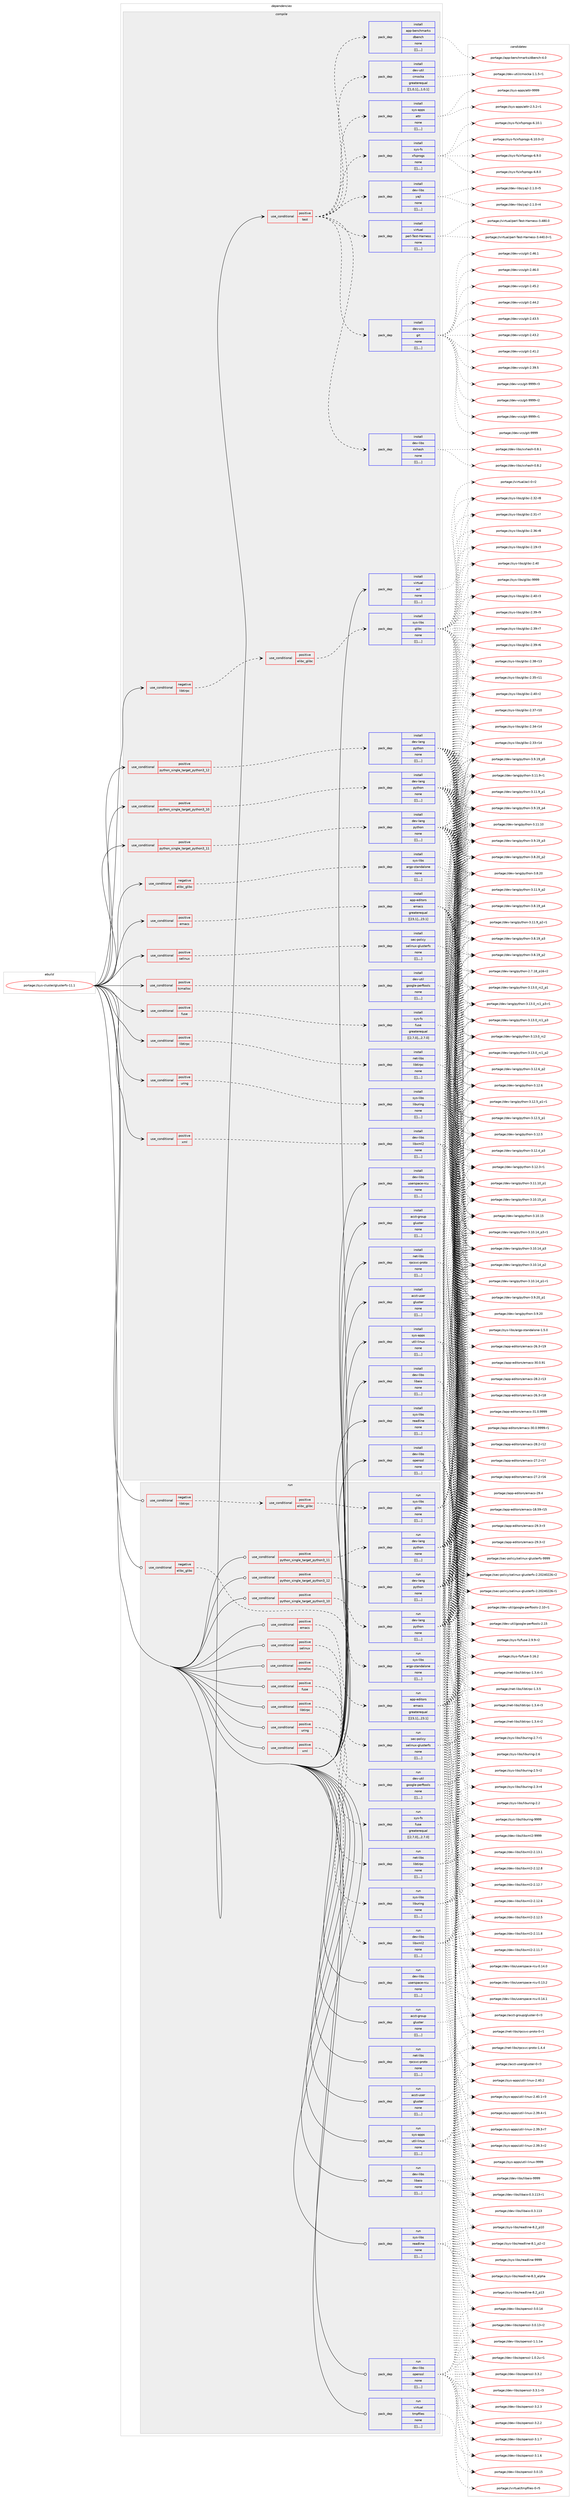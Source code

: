 digraph prolog {

# *************
# Graph options
# *************

newrank=true;
concentrate=true;
compound=true;
graph [rankdir=LR,fontname=Helvetica,fontsize=10,ranksep=1.5];#, ranksep=2.5, nodesep=0.2];
edge  [arrowhead=vee];
node  [fontname=Helvetica,fontsize=10];

# **********
# The ebuild
# **********

subgraph cluster_leftcol {
color=gray;
label=<<i>ebuild</i>>;
id [label="portage://sys-cluster/glusterfs-11.1", color=red, width=4, href="../sys-cluster/glusterfs-11.1.svg"];
}

# ****************
# The dependencies
# ****************

subgraph cluster_midcol {
color=gray;
label=<<i>dependencies</i>>;
subgraph cluster_compile {
fillcolor="#eeeeee";
style=filled;
label=<<i>compile</i>>;
subgraph cond118830 {
dependency442672 [label=<<TABLE BORDER="0" CELLBORDER="1" CELLSPACING="0" CELLPADDING="4"><TR><TD ROWSPAN="3" CELLPADDING="10">use_conditional</TD></TR><TR><TD>negative</TD></TR><TR><TD>elibc_glibc</TD></TR></TABLE>>, shape=none, color=red];
subgraph pack320879 {
dependency442673 [label=<<TABLE BORDER="0" CELLBORDER="1" CELLSPACING="0" CELLPADDING="4" WIDTH="220"><TR><TD ROWSPAN="6" CELLPADDING="30">pack_dep</TD></TR><TR><TD WIDTH="110">install</TD></TR><TR><TD>sys-libs</TD></TR><TR><TD>argp-standalone</TD></TR><TR><TD>none</TD></TR><TR><TD>[[],,,,]</TD></TR></TABLE>>, shape=none, color=blue];
}
dependency442672:e -> dependency442673:w [weight=20,style="dashed",arrowhead="vee"];
}
id:e -> dependency442672:w [weight=20,style="solid",arrowhead="vee"];
subgraph cond118831 {
dependency442674 [label=<<TABLE BORDER="0" CELLBORDER="1" CELLSPACING="0" CELLPADDING="4"><TR><TD ROWSPAN="3" CELLPADDING="10">use_conditional</TD></TR><TR><TD>negative</TD></TR><TR><TD>libtirpc</TD></TR></TABLE>>, shape=none, color=red];
subgraph cond118832 {
dependency442675 [label=<<TABLE BORDER="0" CELLBORDER="1" CELLSPACING="0" CELLPADDING="4"><TR><TD ROWSPAN="3" CELLPADDING="10">use_conditional</TD></TR><TR><TD>positive</TD></TR><TR><TD>elibc_glibc</TD></TR></TABLE>>, shape=none, color=red];
subgraph pack320880 {
dependency442676 [label=<<TABLE BORDER="0" CELLBORDER="1" CELLSPACING="0" CELLPADDING="4" WIDTH="220"><TR><TD ROWSPAN="6" CELLPADDING="30">pack_dep</TD></TR><TR><TD WIDTH="110">install</TD></TR><TR><TD>sys-libs</TD></TR><TR><TD>glibc</TD></TR><TR><TD>none</TD></TR><TR><TD>[[],,,,]</TD></TR></TABLE>>, shape=none, color=blue];
}
dependency442675:e -> dependency442676:w [weight=20,style="dashed",arrowhead="vee"];
}
dependency442674:e -> dependency442675:w [weight=20,style="dashed",arrowhead="vee"];
}
id:e -> dependency442674:w [weight=20,style="solid",arrowhead="vee"];
subgraph cond118833 {
dependency442677 [label=<<TABLE BORDER="0" CELLBORDER="1" CELLSPACING="0" CELLPADDING="4"><TR><TD ROWSPAN="3" CELLPADDING="10">use_conditional</TD></TR><TR><TD>positive</TD></TR><TR><TD>emacs</TD></TR></TABLE>>, shape=none, color=red];
subgraph pack320881 {
dependency442678 [label=<<TABLE BORDER="0" CELLBORDER="1" CELLSPACING="0" CELLPADDING="4" WIDTH="220"><TR><TD ROWSPAN="6" CELLPADDING="30">pack_dep</TD></TR><TR><TD WIDTH="110">install</TD></TR><TR><TD>app-editors</TD></TR><TR><TD>emacs</TD></TR><TR><TD>greaterequal</TD></TR><TR><TD>[[23,1],,,23.1]</TD></TR></TABLE>>, shape=none, color=blue];
}
dependency442677:e -> dependency442678:w [weight=20,style="dashed",arrowhead="vee"];
}
id:e -> dependency442677:w [weight=20,style="solid",arrowhead="vee"];
subgraph cond118834 {
dependency442679 [label=<<TABLE BORDER="0" CELLBORDER="1" CELLSPACING="0" CELLPADDING="4"><TR><TD ROWSPAN="3" CELLPADDING="10">use_conditional</TD></TR><TR><TD>positive</TD></TR><TR><TD>fuse</TD></TR></TABLE>>, shape=none, color=red];
subgraph pack320882 {
dependency442680 [label=<<TABLE BORDER="0" CELLBORDER="1" CELLSPACING="0" CELLPADDING="4" WIDTH="220"><TR><TD ROWSPAN="6" CELLPADDING="30">pack_dep</TD></TR><TR><TD WIDTH="110">install</TD></TR><TR><TD>sys-fs</TD></TR><TR><TD>fuse</TD></TR><TR><TD>greaterequal</TD></TR><TR><TD>[[2,7,0],,,2.7.0]</TD></TR></TABLE>>, shape=none, color=blue];
}
dependency442679:e -> dependency442680:w [weight=20,style="dashed",arrowhead="vee"];
}
id:e -> dependency442679:w [weight=20,style="solid",arrowhead="vee"];
subgraph cond118835 {
dependency442681 [label=<<TABLE BORDER="0" CELLBORDER="1" CELLSPACING="0" CELLPADDING="4"><TR><TD ROWSPAN="3" CELLPADDING="10">use_conditional</TD></TR><TR><TD>positive</TD></TR><TR><TD>libtirpc</TD></TR></TABLE>>, shape=none, color=red];
subgraph pack320883 {
dependency442682 [label=<<TABLE BORDER="0" CELLBORDER="1" CELLSPACING="0" CELLPADDING="4" WIDTH="220"><TR><TD ROWSPAN="6" CELLPADDING="30">pack_dep</TD></TR><TR><TD WIDTH="110">install</TD></TR><TR><TD>net-libs</TD></TR><TR><TD>libtirpc</TD></TR><TR><TD>none</TD></TR><TR><TD>[[],,,,]</TD></TR></TABLE>>, shape=none, color=blue];
}
dependency442681:e -> dependency442682:w [weight=20,style="dashed",arrowhead="vee"];
}
id:e -> dependency442681:w [weight=20,style="solid",arrowhead="vee"];
subgraph cond118836 {
dependency442683 [label=<<TABLE BORDER="0" CELLBORDER="1" CELLSPACING="0" CELLPADDING="4"><TR><TD ROWSPAN="3" CELLPADDING="10">use_conditional</TD></TR><TR><TD>positive</TD></TR><TR><TD>python_single_target_python3_10</TD></TR></TABLE>>, shape=none, color=red];
subgraph pack320884 {
dependency442684 [label=<<TABLE BORDER="0" CELLBORDER="1" CELLSPACING="0" CELLPADDING="4" WIDTH="220"><TR><TD ROWSPAN="6" CELLPADDING="30">pack_dep</TD></TR><TR><TD WIDTH="110">install</TD></TR><TR><TD>dev-lang</TD></TR><TR><TD>python</TD></TR><TR><TD>none</TD></TR><TR><TD>[[],,,,]</TD></TR></TABLE>>, shape=none, color=blue];
}
dependency442683:e -> dependency442684:w [weight=20,style="dashed",arrowhead="vee"];
}
id:e -> dependency442683:w [weight=20,style="solid",arrowhead="vee"];
subgraph cond118837 {
dependency442685 [label=<<TABLE BORDER="0" CELLBORDER="1" CELLSPACING="0" CELLPADDING="4"><TR><TD ROWSPAN="3" CELLPADDING="10">use_conditional</TD></TR><TR><TD>positive</TD></TR><TR><TD>python_single_target_python3_11</TD></TR></TABLE>>, shape=none, color=red];
subgraph pack320885 {
dependency442686 [label=<<TABLE BORDER="0" CELLBORDER="1" CELLSPACING="0" CELLPADDING="4" WIDTH="220"><TR><TD ROWSPAN="6" CELLPADDING="30">pack_dep</TD></TR><TR><TD WIDTH="110">install</TD></TR><TR><TD>dev-lang</TD></TR><TR><TD>python</TD></TR><TR><TD>none</TD></TR><TR><TD>[[],,,,]</TD></TR></TABLE>>, shape=none, color=blue];
}
dependency442685:e -> dependency442686:w [weight=20,style="dashed",arrowhead="vee"];
}
id:e -> dependency442685:w [weight=20,style="solid",arrowhead="vee"];
subgraph cond118838 {
dependency442687 [label=<<TABLE BORDER="0" CELLBORDER="1" CELLSPACING="0" CELLPADDING="4"><TR><TD ROWSPAN="3" CELLPADDING="10">use_conditional</TD></TR><TR><TD>positive</TD></TR><TR><TD>python_single_target_python3_12</TD></TR></TABLE>>, shape=none, color=red];
subgraph pack320886 {
dependency442688 [label=<<TABLE BORDER="0" CELLBORDER="1" CELLSPACING="0" CELLPADDING="4" WIDTH="220"><TR><TD ROWSPAN="6" CELLPADDING="30">pack_dep</TD></TR><TR><TD WIDTH="110">install</TD></TR><TR><TD>dev-lang</TD></TR><TR><TD>python</TD></TR><TR><TD>none</TD></TR><TR><TD>[[],,,,]</TD></TR></TABLE>>, shape=none, color=blue];
}
dependency442687:e -> dependency442688:w [weight=20,style="dashed",arrowhead="vee"];
}
id:e -> dependency442687:w [weight=20,style="solid",arrowhead="vee"];
subgraph cond118839 {
dependency442689 [label=<<TABLE BORDER="0" CELLBORDER="1" CELLSPACING="0" CELLPADDING="4"><TR><TD ROWSPAN="3" CELLPADDING="10">use_conditional</TD></TR><TR><TD>positive</TD></TR><TR><TD>selinux</TD></TR></TABLE>>, shape=none, color=red];
subgraph pack320887 {
dependency442690 [label=<<TABLE BORDER="0" CELLBORDER="1" CELLSPACING="0" CELLPADDING="4" WIDTH="220"><TR><TD ROWSPAN="6" CELLPADDING="30">pack_dep</TD></TR><TR><TD WIDTH="110">install</TD></TR><TR><TD>sec-policy</TD></TR><TR><TD>selinux-glusterfs</TD></TR><TR><TD>none</TD></TR><TR><TD>[[],,,,]</TD></TR></TABLE>>, shape=none, color=blue];
}
dependency442689:e -> dependency442690:w [weight=20,style="dashed",arrowhead="vee"];
}
id:e -> dependency442689:w [weight=20,style="solid",arrowhead="vee"];
subgraph cond118840 {
dependency442691 [label=<<TABLE BORDER="0" CELLBORDER="1" CELLSPACING="0" CELLPADDING="4"><TR><TD ROWSPAN="3" CELLPADDING="10">use_conditional</TD></TR><TR><TD>positive</TD></TR><TR><TD>tcmalloc</TD></TR></TABLE>>, shape=none, color=red];
subgraph pack320888 {
dependency442692 [label=<<TABLE BORDER="0" CELLBORDER="1" CELLSPACING="0" CELLPADDING="4" WIDTH="220"><TR><TD ROWSPAN="6" CELLPADDING="30">pack_dep</TD></TR><TR><TD WIDTH="110">install</TD></TR><TR><TD>dev-util</TD></TR><TR><TD>google-perftools</TD></TR><TR><TD>none</TD></TR><TR><TD>[[],,,,]</TD></TR></TABLE>>, shape=none, color=blue];
}
dependency442691:e -> dependency442692:w [weight=20,style="dashed",arrowhead="vee"];
}
id:e -> dependency442691:w [weight=20,style="solid",arrowhead="vee"];
subgraph cond118841 {
dependency442693 [label=<<TABLE BORDER="0" CELLBORDER="1" CELLSPACING="0" CELLPADDING="4"><TR><TD ROWSPAN="3" CELLPADDING="10">use_conditional</TD></TR><TR><TD>positive</TD></TR><TR><TD>test</TD></TR></TABLE>>, shape=none, color=red];
subgraph pack320889 {
dependency442694 [label=<<TABLE BORDER="0" CELLBORDER="1" CELLSPACING="0" CELLPADDING="4" WIDTH="220"><TR><TD ROWSPAN="6" CELLPADDING="30">pack_dep</TD></TR><TR><TD WIDTH="110">install</TD></TR><TR><TD>dev-util</TD></TR><TR><TD>cmocka</TD></TR><TR><TD>greaterequal</TD></TR><TR><TD>[[1,0,1],,,1.0.1]</TD></TR></TABLE>>, shape=none, color=blue];
}
dependency442693:e -> dependency442694:w [weight=20,style="dashed",arrowhead="vee"];
subgraph pack320890 {
dependency442695 [label=<<TABLE BORDER="0" CELLBORDER="1" CELLSPACING="0" CELLPADDING="4" WIDTH="220"><TR><TD ROWSPAN="6" CELLPADDING="30">pack_dep</TD></TR><TR><TD WIDTH="110">install</TD></TR><TR><TD>app-benchmarks</TD></TR><TR><TD>dbench</TD></TR><TR><TD>none</TD></TR><TR><TD>[[],,,,]</TD></TR></TABLE>>, shape=none, color=blue];
}
dependency442693:e -> dependency442695:w [weight=20,style="dashed",arrowhead="vee"];
subgraph pack320891 {
dependency442696 [label=<<TABLE BORDER="0" CELLBORDER="1" CELLSPACING="0" CELLPADDING="4" WIDTH="220"><TR><TD ROWSPAN="6" CELLPADDING="30">pack_dep</TD></TR><TR><TD WIDTH="110">install</TD></TR><TR><TD>dev-libs</TD></TR><TR><TD>xxhash</TD></TR><TR><TD>none</TD></TR><TR><TD>[[],,,,]</TD></TR></TABLE>>, shape=none, color=blue];
}
dependency442693:e -> dependency442696:w [weight=20,style="dashed",arrowhead="vee"];
subgraph pack320892 {
dependency442697 [label=<<TABLE BORDER="0" CELLBORDER="1" CELLSPACING="0" CELLPADDING="4" WIDTH="220"><TR><TD ROWSPAN="6" CELLPADDING="30">pack_dep</TD></TR><TR><TD WIDTH="110">install</TD></TR><TR><TD>dev-vcs</TD></TR><TR><TD>git</TD></TR><TR><TD>none</TD></TR><TR><TD>[[],,,,]</TD></TR></TABLE>>, shape=none, color=blue];
}
dependency442693:e -> dependency442697:w [weight=20,style="dashed",arrowhead="vee"];
subgraph pack320893 {
dependency442698 [label=<<TABLE BORDER="0" CELLBORDER="1" CELLSPACING="0" CELLPADDING="4" WIDTH="220"><TR><TD ROWSPAN="6" CELLPADDING="30">pack_dep</TD></TR><TR><TD WIDTH="110">install</TD></TR><TR><TD>virtual</TD></TR><TR><TD>perl-Test-Harness</TD></TR><TR><TD>none</TD></TR><TR><TD>[[],,,,]</TD></TR></TABLE>>, shape=none, color=blue];
}
dependency442693:e -> dependency442698:w [weight=20,style="dashed",arrowhead="vee"];
subgraph pack320894 {
dependency442699 [label=<<TABLE BORDER="0" CELLBORDER="1" CELLSPACING="0" CELLPADDING="4" WIDTH="220"><TR><TD ROWSPAN="6" CELLPADDING="30">pack_dep</TD></TR><TR><TD WIDTH="110">install</TD></TR><TR><TD>dev-libs</TD></TR><TR><TD>yajl</TD></TR><TR><TD>none</TD></TR><TR><TD>[[],,,,]</TD></TR></TABLE>>, shape=none, color=blue];
}
dependency442693:e -> dependency442699:w [weight=20,style="dashed",arrowhead="vee"];
subgraph pack320895 {
dependency442700 [label=<<TABLE BORDER="0" CELLBORDER="1" CELLSPACING="0" CELLPADDING="4" WIDTH="220"><TR><TD ROWSPAN="6" CELLPADDING="30">pack_dep</TD></TR><TR><TD WIDTH="110">install</TD></TR><TR><TD>sys-fs</TD></TR><TR><TD>xfsprogs</TD></TR><TR><TD>none</TD></TR><TR><TD>[[],,,,]</TD></TR></TABLE>>, shape=none, color=blue];
}
dependency442693:e -> dependency442700:w [weight=20,style="dashed",arrowhead="vee"];
subgraph pack320896 {
dependency442701 [label=<<TABLE BORDER="0" CELLBORDER="1" CELLSPACING="0" CELLPADDING="4" WIDTH="220"><TR><TD ROWSPAN="6" CELLPADDING="30">pack_dep</TD></TR><TR><TD WIDTH="110">install</TD></TR><TR><TD>sys-apps</TD></TR><TR><TD>attr</TD></TR><TR><TD>none</TD></TR><TR><TD>[[],,,,]</TD></TR></TABLE>>, shape=none, color=blue];
}
dependency442693:e -> dependency442701:w [weight=20,style="dashed",arrowhead="vee"];
}
id:e -> dependency442693:w [weight=20,style="solid",arrowhead="vee"];
subgraph cond118842 {
dependency442702 [label=<<TABLE BORDER="0" CELLBORDER="1" CELLSPACING="0" CELLPADDING="4"><TR><TD ROWSPAN="3" CELLPADDING="10">use_conditional</TD></TR><TR><TD>positive</TD></TR><TR><TD>uring</TD></TR></TABLE>>, shape=none, color=red];
subgraph pack320897 {
dependency442703 [label=<<TABLE BORDER="0" CELLBORDER="1" CELLSPACING="0" CELLPADDING="4" WIDTH="220"><TR><TD ROWSPAN="6" CELLPADDING="30">pack_dep</TD></TR><TR><TD WIDTH="110">install</TD></TR><TR><TD>sys-libs</TD></TR><TR><TD>liburing</TD></TR><TR><TD>none</TD></TR><TR><TD>[[],,,,]</TD></TR></TABLE>>, shape=none, color=blue];
}
dependency442702:e -> dependency442703:w [weight=20,style="dashed",arrowhead="vee"];
}
id:e -> dependency442702:w [weight=20,style="solid",arrowhead="vee"];
subgraph cond118843 {
dependency442704 [label=<<TABLE BORDER="0" CELLBORDER="1" CELLSPACING="0" CELLPADDING="4"><TR><TD ROWSPAN="3" CELLPADDING="10">use_conditional</TD></TR><TR><TD>positive</TD></TR><TR><TD>xml</TD></TR></TABLE>>, shape=none, color=red];
subgraph pack320898 {
dependency442705 [label=<<TABLE BORDER="0" CELLBORDER="1" CELLSPACING="0" CELLPADDING="4" WIDTH="220"><TR><TD ROWSPAN="6" CELLPADDING="30">pack_dep</TD></TR><TR><TD WIDTH="110">install</TD></TR><TR><TD>dev-libs</TD></TR><TR><TD>libxml2</TD></TR><TR><TD>none</TD></TR><TR><TD>[[],,,,]</TD></TR></TABLE>>, shape=none, color=blue];
}
dependency442704:e -> dependency442705:w [weight=20,style="dashed",arrowhead="vee"];
}
id:e -> dependency442704:w [weight=20,style="solid",arrowhead="vee"];
subgraph pack320899 {
dependency442706 [label=<<TABLE BORDER="0" CELLBORDER="1" CELLSPACING="0" CELLPADDING="4" WIDTH="220"><TR><TD ROWSPAN="6" CELLPADDING="30">pack_dep</TD></TR><TR><TD WIDTH="110">install</TD></TR><TR><TD>acct-group</TD></TR><TR><TD>gluster</TD></TR><TR><TD>none</TD></TR><TR><TD>[[],,,,]</TD></TR></TABLE>>, shape=none, color=blue];
}
id:e -> dependency442706:w [weight=20,style="solid",arrowhead="vee"];
subgraph pack320900 {
dependency442707 [label=<<TABLE BORDER="0" CELLBORDER="1" CELLSPACING="0" CELLPADDING="4" WIDTH="220"><TR><TD ROWSPAN="6" CELLPADDING="30">pack_dep</TD></TR><TR><TD WIDTH="110">install</TD></TR><TR><TD>acct-user</TD></TR><TR><TD>gluster</TD></TR><TR><TD>none</TD></TR><TR><TD>[[],,,,]</TD></TR></TABLE>>, shape=none, color=blue];
}
id:e -> dependency442707:w [weight=20,style="solid",arrowhead="vee"];
subgraph pack320901 {
dependency442708 [label=<<TABLE BORDER="0" CELLBORDER="1" CELLSPACING="0" CELLPADDING="4" WIDTH="220"><TR><TD ROWSPAN="6" CELLPADDING="30">pack_dep</TD></TR><TR><TD WIDTH="110">install</TD></TR><TR><TD>dev-libs</TD></TR><TR><TD>libaio</TD></TR><TR><TD>none</TD></TR><TR><TD>[[],,,,]</TD></TR></TABLE>>, shape=none, color=blue];
}
id:e -> dependency442708:w [weight=20,style="solid",arrowhead="vee"];
subgraph pack320902 {
dependency442709 [label=<<TABLE BORDER="0" CELLBORDER="1" CELLSPACING="0" CELLPADDING="4" WIDTH="220"><TR><TD ROWSPAN="6" CELLPADDING="30">pack_dep</TD></TR><TR><TD WIDTH="110">install</TD></TR><TR><TD>dev-libs</TD></TR><TR><TD>openssl</TD></TR><TR><TD>none</TD></TR><TR><TD>[[],,,,]</TD></TR></TABLE>>, shape=none, color=blue];
}
id:e -> dependency442709:w [weight=20,style="solid",arrowhead="vee"];
subgraph pack320903 {
dependency442710 [label=<<TABLE BORDER="0" CELLBORDER="1" CELLSPACING="0" CELLPADDING="4" WIDTH="220"><TR><TD ROWSPAN="6" CELLPADDING="30">pack_dep</TD></TR><TR><TD WIDTH="110">install</TD></TR><TR><TD>dev-libs</TD></TR><TR><TD>userspace-rcu</TD></TR><TR><TD>none</TD></TR><TR><TD>[[],,,,]</TD></TR></TABLE>>, shape=none, color=blue];
}
id:e -> dependency442710:w [weight=20,style="solid",arrowhead="vee"];
subgraph pack320904 {
dependency442711 [label=<<TABLE BORDER="0" CELLBORDER="1" CELLSPACING="0" CELLPADDING="4" WIDTH="220"><TR><TD ROWSPAN="6" CELLPADDING="30">pack_dep</TD></TR><TR><TD WIDTH="110">install</TD></TR><TR><TD>net-libs</TD></TR><TR><TD>rpcsvc-proto</TD></TR><TR><TD>none</TD></TR><TR><TD>[[],,,,]</TD></TR></TABLE>>, shape=none, color=blue];
}
id:e -> dependency442711:w [weight=20,style="solid",arrowhead="vee"];
subgraph pack320905 {
dependency442712 [label=<<TABLE BORDER="0" CELLBORDER="1" CELLSPACING="0" CELLPADDING="4" WIDTH="220"><TR><TD ROWSPAN="6" CELLPADDING="30">pack_dep</TD></TR><TR><TD WIDTH="110">install</TD></TR><TR><TD>sys-apps</TD></TR><TR><TD>util-linux</TD></TR><TR><TD>none</TD></TR><TR><TD>[[],,,,]</TD></TR></TABLE>>, shape=none, color=blue];
}
id:e -> dependency442712:w [weight=20,style="solid",arrowhead="vee"];
subgraph pack320906 {
dependency442713 [label=<<TABLE BORDER="0" CELLBORDER="1" CELLSPACING="0" CELLPADDING="4" WIDTH="220"><TR><TD ROWSPAN="6" CELLPADDING="30">pack_dep</TD></TR><TR><TD WIDTH="110">install</TD></TR><TR><TD>sys-libs</TD></TR><TR><TD>readline</TD></TR><TR><TD>none</TD></TR><TR><TD>[[],,,,]</TD></TR></TABLE>>, shape=none, color=blue];
}
id:e -> dependency442713:w [weight=20,style="solid",arrowhead="vee"];
subgraph pack320907 {
dependency442714 [label=<<TABLE BORDER="0" CELLBORDER="1" CELLSPACING="0" CELLPADDING="4" WIDTH="220"><TR><TD ROWSPAN="6" CELLPADDING="30">pack_dep</TD></TR><TR><TD WIDTH="110">install</TD></TR><TR><TD>virtual</TD></TR><TR><TD>acl</TD></TR><TR><TD>none</TD></TR><TR><TD>[[],,,,]</TD></TR></TABLE>>, shape=none, color=blue];
}
id:e -> dependency442714:w [weight=20,style="solid",arrowhead="vee"];
}
subgraph cluster_compileandrun {
fillcolor="#eeeeee";
style=filled;
label=<<i>compile and run</i>>;
}
subgraph cluster_run {
fillcolor="#eeeeee";
style=filled;
label=<<i>run</i>>;
subgraph cond118844 {
dependency442715 [label=<<TABLE BORDER="0" CELLBORDER="1" CELLSPACING="0" CELLPADDING="4"><TR><TD ROWSPAN="3" CELLPADDING="10">use_conditional</TD></TR><TR><TD>negative</TD></TR><TR><TD>elibc_glibc</TD></TR></TABLE>>, shape=none, color=red];
subgraph pack320908 {
dependency442716 [label=<<TABLE BORDER="0" CELLBORDER="1" CELLSPACING="0" CELLPADDING="4" WIDTH="220"><TR><TD ROWSPAN="6" CELLPADDING="30">pack_dep</TD></TR><TR><TD WIDTH="110">run</TD></TR><TR><TD>sys-libs</TD></TR><TR><TD>argp-standalone</TD></TR><TR><TD>none</TD></TR><TR><TD>[[],,,,]</TD></TR></TABLE>>, shape=none, color=blue];
}
dependency442715:e -> dependency442716:w [weight=20,style="dashed",arrowhead="vee"];
}
id:e -> dependency442715:w [weight=20,style="solid",arrowhead="odot"];
subgraph cond118845 {
dependency442717 [label=<<TABLE BORDER="0" CELLBORDER="1" CELLSPACING="0" CELLPADDING="4"><TR><TD ROWSPAN="3" CELLPADDING="10">use_conditional</TD></TR><TR><TD>negative</TD></TR><TR><TD>libtirpc</TD></TR></TABLE>>, shape=none, color=red];
subgraph cond118846 {
dependency442718 [label=<<TABLE BORDER="0" CELLBORDER="1" CELLSPACING="0" CELLPADDING="4"><TR><TD ROWSPAN="3" CELLPADDING="10">use_conditional</TD></TR><TR><TD>positive</TD></TR><TR><TD>elibc_glibc</TD></TR></TABLE>>, shape=none, color=red];
subgraph pack320909 {
dependency442719 [label=<<TABLE BORDER="0" CELLBORDER="1" CELLSPACING="0" CELLPADDING="4" WIDTH="220"><TR><TD ROWSPAN="6" CELLPADDING="30">pack_dep</TD></TR><TR><TD WIDTH="110">run</TD></TR><TR><TD>sys-libs</TD></TR><TR><TD>glibc</TD></TR><TR><TD>none</TD></TR><TR><TD>[[],,,,]</TD></TR></TABLE>>, shape=none, color=blue];
}
dependency442718:e -> dependency442719:w [weight=20,style="dashed",arrowhead="vee"];
}
dependency442717:e -> dependency442718:w [weight=20,style="dashed",arrowhead="vee"];
}
id:e -> dependency442717:w [weight=20,style="solid",arrowhead="odot"];
subgraph cond118847 {
dependency442720 [label=<<TABLE BORDER="0" CELLBORDER="1" CELLSPACING="0" CELLPADDING="4"><TR><TD ROWSPAN="3" CELLPADDING="10">use_conditional</TD></TR><TR><TD>positive</TD></TR><TR><TD>emacs</TD></TR></TABLE>>, shape=none, color=red];
subgraph pack320910 {
dependency442721 [label=<<TABLE BORDER="0" CELLBORDER="1" CELLSPACING="0" CELLPADDING="4" WIDTH="220"><TR><TD ROWSPAN="6" CELLPADDING="30">pack_dep</TD></TR><TR><TD WIDTH="110">run</TD></TR><TR><TD>app-editors</TD></TR><TR><TD>emacs</TD></TR><TR><TD>greaterequal</TD></TR><TR><TD>[[23,1],,,23.1]</TD></TR></TABLE>>, shape=none, color=blue];
}
dependency442720:e -> dependency442721:w [weight=20,style="dashed",arrowhead="vee"];
}
id:e -> dependency442720:w [weight=20,style="solid",arrowhead="odot"];
subgraph cond118848 {
dependency442722 [label=<<TABLE BORDER="0" CELLBORDER="1" CELLSPACING="0" CELLPADDING="4"><TR><TD ROWSPAN="3" CELLPADDING="10">use_conditional</TD></TR><TR><TD>positive</TD></TR><TR><TD>fuse</TD></TR></TABLE>>, shape=none, color=red];
subgraph pack320911 {
dependency442723 [label=<<TABLE BORDER="0" CELLBORDER="1" CELLSPACING="0" CELLPADDING="4" WIDTH="220"><TR><TD ROWSPAN="6" CELLPADDING="30">pack_dep</TD></TR><TR><TD WIDTH="110">run</TD></TR><TR><TD>sys-fs</TD></TR><TR><TD>fuse</TD></TR><TR><TD>greaterequal</TD></TR><TR><TD>[[2,7,0],,,2.7.0]</TD></TR></TABLE>>, shape=none, color=blue];
}
dependency442722:e -> dependency442723:w [weight=20,style="dashed",arrowhead="vee"];
}
id:e -> dependency442722:w [weight=20,style="solid",arrowhead="odot"];
subgraph cond118849 {
dependency442724 [label=<<TABLE BORDER="0" CELLBORDER="1" CELLSPACING="0" CELLPADDING="4"><TR><TD ROWSPAN="3" CELLPADDING="10">use_conditional</TD></TR><TR><TD>positive</TD></TR><TR><TD>libtirpc</TD></TR></TABLE>>, shape=none, color=red];
subgraph pack320912 {
dependency442725 [label=<<TABLE BORDER="0" CELLBORDER="1" CELLSPACING="0" CELLPADDING="4" WIDTH="220"><TR><TD ROWSPAN="6" CELLPADDING="30">pack_dep</TD></TR><TR><TD WIDTH="110">run</TD></TR><TR><TD>net-libs</TD></TR><TR><TD>libtirpc</TD></TR><TR><TD>none</TD></TR><TR><TD>[[],,,,]</TD></TR></TABLE>>, shape=none, color=blue];
}
dependency442724:e -> dependency442725:w [weight=20,style="dashed",arrowhead="vee"];
}
id:e -> dependency442724:w [weight=20,style="solid",arrowhead="odot"];
subgraph cond118850 {
dependency442726 [label=<<TABLE BORDER="0" CELLBORDER="1" CELLSPACING="0" CELLPADDING="4"><TR><TD ROWSPAN="3" CELLPADDING="10">use_conditional</TD></TR><TR><TD>positive</TD></TR><TR><TD>python_single_target_python3_10</TD></TR></TABLE>>, shape=none, color=red];
subgraph pack320913 {
dependency442727 [label=<<TABLE BORDER="0" CELLBORDER="1" CELLSPACING="0" CELLPADDING="4" WIDTH="220"><TR><TD ROWSPAN="6" CELLPADDING="30">pack_dep</TD></TR><TR><TD WIDTH="110">run</TD></TR><TR><TD>dev-lang</TD></TR><TR><TD>python</TD></TR><TR><TD>none</TD></TR><TR><TD>[[],,,,]</TD></TR></TABLE>>, shape=none, color=blue];
}
dependency442726:e -> dependency442727:w [weight=20,style="dashed",arrowhead="vee"];
}
id:e -> dependency442726:w [weight=20,style="solid",arrowhead="odot"];
subgraph cond118851 {
dependency442728 [label=<<TABLE BORDER="0" CELLBORDER="1" CELLSPACING="0" CELLPADDING="4"><TR><TD ROWSPAN="3" CELLPADDING="10">use_conditional</TD></TR><TR><TD>positive</TD></TR><TR><TD>python_single_target_python3_11</TD></TR></TABLE>>, shape=none, color=red];
subgraph pack320914 {
dependency442729 [label=<<TABLE BORDER="0" CELLBORDER="1" CELLSPACING="0" CELLPADDING="4" WIDTH="220"><TR><TD ROWSPAN="6" CELLPADDING="30">pack_dep</TD></TR><TR><TD WIDTH="110">run</TD></TR><TR><TD>dev-lang</TD></TR><TR><TD>python</TD></TR><TR><TD>none</TD></TR><TR><TD>[[],,,,]</TD></TR></TABLE>>, shape=none, color=blue];
}
dependency442728:e -> dependency442729:w [weight=20,style="dashed",arrowhead="vee"];
}
id:e -> dependency442728:w [weight=20,style="solid",arrowhead="odot"];
subgraph cond118852 {
dependency442730 [label=<<TABLE BORDER="0" CELLBORDER="1" CELLSPACING="0" CELLPADDING="4"><TR><TD ROWSPAN="3" CELLPADDING="10">use_conditional</TD></TR><TR><TD>positive</TD></TR><TR><TD>python_single_target_python3_12</TD></TR></TABLE>>, shape=none, color=red];
subgraph pack320915 {
dependency442731 [label=<<TABLE BORDER="0" CELLBORDER="1" CELLSPACING="0" CELLPADDING="4" WIDTH="220"><TR><TD ROWSPAN="6" CELLPADDING="30">pack_dep</TD></TR><TR><TD WIDTH="110">run</TD></TR><TR><TD>dev-lang</TD></TR><TR><TD>python</TD></TR><TR><TD>none</TD></TR><TR><TD>[[],,,,]</TD></TR></TABLE>>, shape=none, color=blue];
}
dependency442730:e -> dependency442731:w [weight=20,style="dashed",arrowhead="vee"];
}
id:e -> dependency442730:w [weight=20,style="solid",arrowhead="odot"];
subgraph cond118853 {
dependency442732 [label=<<TABLE BORDER="0" CELLBORDER="1" CELLSPACING="0" CELLPADDING="4"><TR><TD ROWSPAN="3" CELLPADDING="10">use_conditional</TD></TR><TR><TD>positive</TD></TR><TR><TD>selinux</TD></TR></TABLE>>, shape=none, color=red];
subgraph pack320916 {
dependency442733 [label=<<TABLE BORDER="0" CELLBORDER="1" CELLSPACING="0" CELLPADDING="4" WIDTH="220"><TR><TD ROWSPAN="6" CELLPADDING="30">pack_dep</TD></TR><TR><TD WIDTH="110">run</TD></TR><TR><TD>sec-policy</TD></TR><TR><TD>selinux-glusterfs</TD></TR><TR><TD>none</TD></TR><TR><TD>[[],,,,]</TD></TR></TABLE>>, shape=none, color=blue];
}
dependency442732:e -> dependency442733:w [weight=20,style="dashed",arrowhead="vee"];
}
id:e -> dependency442732:w [weight=20,style="solid",arrowhead="odot"];
subgraph cond118854 {
dependency442734 [label=<<TABLE BORDER="0" CELLBORDER="1" CELLSPACING="0" CELLPADDING="4"><TR><TD ROWSPAN="3" CELLPADDING="10">use_conditional</TD></TR><TR><TD>positive</TD></TR><TR><TD>tcmalloc</TD></TR></TABLE>>, shape=none, color=red];
subgraph pack320917 {
dependency442735 [label=<<TABLE BORDER="0" CELLBORDER="1" CELLSPACING="0" CELLPADDING="4" WIDTH="220"><TR><TD ROWSPAN="6" CELLPADDING="30">pack_dep</TD></TR><TR><TD WIDTH="110">run</TD></TR><TR><TD>dev-util</TD></TR><TR><TD>google-perftools</TD></TR><TR><TD>none</TD></TR><TR><TD>[[],,,,]</TD></TR></TABLE>>, shape=none, color=blue];
}
dependency442734:e -> dependency442735:w [weight=20,style="dashed",arrowhead="vee"];
}
id:e -> dependency442734:w [weight=20,style="solid",arrowhead="odot"];
subgraph cond118855 {
dependency442736 [label=<<TABLE BORDER="0" CELLBORDER="1" CELLSPACING="0" CELLPADDING="4"><TR><TD ROWSPAN="3" CELLPADDING="10">use_conditional</TD></TR><TR><TD>positive</TD></TR><TR><TD>uring</TD></TR></TABLE>>, shape=none, color=red];
subgraph pack320918 {
dependency442737 [label=<<TABLE BORDER="0" CELLBORDER="1" CELLSPACING="0" CELLPADDING="4" WIDTH="220"><TR><TD ROWSPAN="6" CELLPADDING="30">pack_dep</TD></TR><TR><TD WIDTH="110">run</TD></TR><TR><TD>sys-libs</TD></TR><TR><TD>liburing</TD></TR><TR><TD>none</TD></TR><TR><TD>[[],,,,]</TD></TR></TABLE>>, shape=none, color=blue];
}
dependency442736:e -> dependency442737:w [weight=20,style="dashed",arrowhead="vee"];
}
id:e -> dependency442736:w [weight=20,style="solid",arrowhead="odot"];
subgraph cond118856 {
dependency442738 [label=<<TABLE BORDER="0" CELLBORDER="1" CELLSPACING="0" CELLPADDING="4"><TR><TD ROWSPAN="3" CELLPADDING="10">use_conditional</TD></TR><TR><TD>positive</TD></TR><TR><TD>xml</TD></TR></TABLE>>, shape=none, color=red];
subgraph pack320919 {
dependency442739 [label=<<TABLE BORDER="0" CELLBORDER="1" CELLSPACING="0" CELLPADDING="4" WIDTH="220"><TR><TD ROWSPAN="6" CELLPADDING="30">pack_dep</TD></TR><TR><TD WIDTH="110">run</TD></TR><TR><TD>dev-libs</TD></TR><TR><TD>libxml2</TD></TR><TR><TD>none</TD></TR><TR><TD>[[],,,,]</TD></TR></TABLE>>, shape=none, color=blue];
}
dependency442738:e -> dependency442739:w [weight=20,style="dashed",arrowhead="vee"];
}
id:e -> dependency442738:w [weight=20,style="solid",arrowhead="odot"];
subgraph pack320920 {
dependency442740 [label=<<TABLE BORDER="0" CELLBORDER="1" CELLSPACING="0" CELLPADDING="4" WIDTH="220"><TR><TD ROWSPAN="6" CELLPADDING="30">pack_dep</TD></TR><TR><TD WIDTH="110">run</TD></TR><TR><TD>acct-group</TD></TR><TR><TD>gluster</TD></TR><TR><TD>none</TD></TR><TR><TD>[[],,,,]</TD></TR></TABLE>>, shape=none, color=blue];
}
id:e -> dependency442740:w [weight=20,style="solid",arrowhead="odot"];
subgraph pack320921 {
dependency442741 [label=<<TABLE BORDER="0" CELLBORDER="1" CELLSPACING="0" CELLPADDING="4" WIDTH="220"><TR><TD ROWSPAN="6" CELLPADDING="30">pack_dep</TD></TR><TR><TD WIDTH="110">run</TD></TR><TR><TD>acct-user</TD></TR><TR><TD>gluster</TD></TR><TR><TD>none</TD></TR><TR><TD>[[],,,,]</TD></TR></TABLE>>, shape=none, color=blue];
}
id:e -> dependency442741:w [weight=20,style="solid",arrowhead="odot"];
subgraph pack320922 {
dependency442742 [label=<<TABLE BORDER="0" CELLBORDER="1" CELLSPACING="0" CELLPADDING="4" WIDTH="220"><TR><TD ROWSPAN="6" CELLPADDING="30">pack_dep</TD></TR><TR><TD WIDTH="110">run</TD></TR><TR><TD>dev-libs</TD></TR><TR><TD>libaio</TD></TR><TR><TD>none</TD></TR><TR><TD>[[],,,,]</TD></TR></TABLE>>, shape=none, color=blue];
}
id:e -> dependency442742:w [weight=20,style="solid",arrowhead="odot"];
subgraph pack320923 {
dependency442743 [label=<<TABLE BORDER="0" CELLBORDER="1" CELLSPACING="0" CELLPADDING="4" WIDTH="220"><TR><TD ROWSPAN="6" CELLPADDING="30">pack_dep</TD></TR><TR><TD WIDTH="110">run</TD></TR><TR><TD>dev-libs</TD></TR><TR><TD>openssl</TD></TR><TR><TD>none</TD></TR><TR><TD>[[],,,,]</TD></TR></TABLE>>, shape=none, color=blue];
}
id:e -> dependency442743:w [weight=20,style="solid",arrowhead="odot"];
subgraph pack320924 {
dependency442744 [label=<<TABLE BORDER="0" CELLBORDER="1" CELLSPACING="0" CELLPADDING="4" WIDTH="220"><TR><TD ROWSPAN="6" CELLPADDING="30">pack_dep</TD></TR><TR><TD WIDTH="110">run</TD></TR><TR><TD>dev-libs</TD></TR><TR><TD>userspace-rcu</TD></TR><TR><TD>none</TD></TR><TR><TD>[[],,,,]</TD></TR></TABLE>>, shape=none, color=blue];
}
id:e -> dependency442744:w [weight=20,style="solid",arrowhead="odot"];
subgraph pack320925 {
dependency442745 [label=<<TABLE BORDER="0" CELLBORDER="1" CELLSPACING="0" CELLPADDING="4" WIDTH="220"><TR><TD ROWSPAN="6" CELLPADDING="30">pack_dep</TD></TR><TR><TD WIDTH="110">run</TD></TR><TR><TD>net-libs</TD></TR><TR><TD>rpcsvc-proto</TD></TR><TR><TD>none</TD></TR><TR><TD>[[],,,,]</TD></TR></TABLE>>, shape=none, color=blue];
}
id:e -> dependency442745:w [weight=20,style="solid",arrowhead="odot"];
subgraph pack320926 {
dependency442746 [label=<<TABLE BORDER="0" CELLBORDER="1" CELLSPACING="0" CELLPADDING="4" WIDTH="220"><TR><TD ROWSPAN="6" CELLPADDING="30">pack_dep</TD></TR><TR><TD WIDTH="110">run</TD></TR><TR><TD>sys-apps</TD></TR><TR><TD>util-linux</TD></TR><TR><TD>none</TD></TR><TR><TD>[[],,,,]</TD></TR></TABLE>>, shape=none, color=blue];
}
id:e -> dependency442746:w [weight=20,style="solid",arrowhead="odot"];
subgraph pack320927 {
dependency442747 [label=<<TABLE BORDER="0" CELLBORDER="1" CELLSPACING="0" CELLPADDING="4" WIDTH="220"><TR><TD ROWSPAN="6" CELLPADDING="30">pack_dep</TD></TR><TR><TD WIDTH="110">run</TD></TR><TR><TD>sys-libs</TD></TR><TR><TD>readline</TD></TR><TR><TD>none</TD></TR><TR><TD>[[],,,,]</TD></TR></TABLE>>, shape=none, color=blue];
}
id:e -> dependency442747:w [weight=20,style="solid",arrowhead="odot"];
subgraph pack320928 {
dependency442748 [label=<<TABLE BORDER="0" CELLBORDER="1" CELLSPACING="0" CELLPADDING="4" WIDTH="220"><TR><TD ROWSPAN="6" CELLPADDING="30">pack_dep</TD></TR><TR><TD WIDTH="110">run</TD></TR><TR><TD>virtual</TD></TR><TR><TD>tmpfiles</TD></TR><TR><TD>none</TD></TR><TR><TD>[[],,,,]</TD></TR></TABLE>>, shape=none, color=blue];
}
id:e -> dependency442748:w [weight=20,style="solid",arrowhead="odot"];
}
}

# **************
# The candidates
# **************

subgraph cluster_choices {
rank=same;
color=gray;
label=<<i>candidates</i>>;

subgraph choice320879 {
color=black;
nodesep=1;
choice11512111545108105981154797114103112451151169711010097108111110101454946534648 [label="portage://sys-libs/argp-standalone-1.5.0", color=red, width=4,href="../sys-libs/argp-standalone-1.5.0.svg"];
dependency442673:e -> choice11512111545108105981154797114103112451151169711010097108111110101454946534648:w [style=dotted,weight="100"];
}
subgraph choice320880 {
color=black;
nodesep=1;
choice11512111545108105981154710310810598994557575757 [label="portage://sys-libs/glibc-9999", color=red, width=4,href="../sys-libs/glibc-9999.svg"];
choice115121115451081059811547103108105989945504652484511451 [label="portage://sys-libs/glibc-2.40-r3", color=red, width=4,href="../sys-libs/glibc-2.40-r3.svg"];
choice115121115451081059811547103108105989945504652484511450 [label="portage://sys-libs/glibc-2.40-r2", color=red, width=4,href="../sys-libs/glibc-2.40-r2.svg"];
choice11512111545108105981154710310810598994550465248 [label="portage://sys-libs/glibc-2.40", color=red, width=4,href="../sys-libs/glibc-2.40.svg"];
choice115121115451081059811547103108105989945504651574511457 [label="portage://sys-libs/glibc-2.39-r9", color=red, width=4,href="../sys-libs/glibc-2.39-r9.svg"];
choice115121115451081059811547103108105989945504651574511455 [label="portage://sys-libs/glibc-2.39-r7", color=red, width=4,href="../sys-libs/glibc-2.39-r7.svg"];
choice115121115451081059811547103108105989945504651574511454 [label="portage://sys-libs/glibc-2.39-r6", color=red, width=4,href="../sys-libs/glibc-2.39-r6.svg"];
choice11512111545108105981154710310810598994550465156451144951 [label="portage://sys-libs/glibc-2.38-r13", color=red, width=4,href="../sys-libs/glibc-2.38-r13.svg"];
choice11512111545108105981154710310810598994550465155451144948 [label="portage://sys-libs/glibc-2.37-r10", color=red, width=4,href="../sys-libs/glibc-2.37-r10.svg"];
choice115121115451081059811547103108105989945504651544511456 [label="portage://sys-libs/glibc-2.36-r8", color=red, width=4,href="../sys-libs/glibc-2.36-r8.svg"];
choice11512111545108105981154710310810598994550465153451144949 [label="portage://sys-libs/glibc-2.35-r11", color=red, width=4,href="../sys-libs/glibc-2.35-r11.svg"];
choice11512111545108105981154710310810598994550465152451144952 [label="portage://sys-libs/glibc-2.34-r14", color=red, width=4,href="../sys-libs/glibc-2.34-r14.svg"];
choice11512111545108105981154710310810598994550465151451144952 [label="portage://sys-libs/glibc-2.33-r14", color=red, width=4,href="../sys-libs/glibc-2.33-r14.svg"];
choice115121115451081059811547103108105989945504651504511456 [label="portage://sys-libs/glibc-2.32-r8", color=red, width=4,href="../sys-libs/glibc-2.32-r8.svg"];
choice115121115451081059811547103108105989945504651494511455 [label="portage://sys-libs/glibc-2.31-r7", color=red, width=4,href="../sys-libs/glibc-2.31-r7.svg"];
choice115121115451081059811547103108105989945504649574511451 [label="portage://sys-libs/glibc-2.19-r3", color=red, width=4,href="../sys-libs/glibc-2.19-r3.svg"];
dependency442676:e -> choice11512111545108105981154710310810598994557575757:w [style=dotted,weight="100"];
dependency442676:e -> choice115121115451081059811547103108105989945504652484511451:w [style=dotted,weight="100"];
dependency442676:e -> choice115121115451081059811547103108105989945504652484511450:w [style=dotted,weight="100"];
dependency442676:e -> choice11512111545108105981154710310810598994550465248:w [style=dotted,weight="100"];
dependency442676:e -> choice115121115451081059811547103108105989945504651574511457:w [style=dotted,weight="100"];
dependency442676:e -> choice115121115451081059811547103108105989945504651574511455:w [style=dotted,weight="100"];
dependency442676:e -> choice115121115451081059811547103108105989945504651574511454:w [style=dotted,weight="100"];
dependency442676:e -> choice11512111545108105981154710310810598994550465156451144951:w [style=dotted,weight="100"];
dependency442676:e -> choice11512111545108105981154710310810598994550465155451144948:w [style=dotted,weight="100"];
dependency442676:e -> choice115121115451081059811547103108105989945504651544511456:w [style=dotted,weight="100"];
dependency442676:e -> choice11512111545108105981154710310810598994550465153451144949:w [style=dotted,weight="100"];
dependency442676:e -> choice11512111545108105981154710310810598994550465152451144952:w [style=dotted,weight="100"];
dependency442676:e -> choice11512111545108105981154710310810598994550465151451144952:w [style=dotted,weight="100"];
dependency442676:e -> choice115121115451081059811547103108105989945504651504511456:w [style=dotted,weight="100"];
dependency442676:e -> choice115121115451081059811547103108105989945504651494511455:w [style=dotted,weight="100"];
dependency442676:e -> choice115121115451081059811547103108105989945504649574511451:w [style=dotted,weight="100"];
}
subgraph choice320881 {
color=black;
nodesep=1;
choice971121124510110010511611111411547101109979911545514946484657575757 [label="portage://app-editors/emacs-31.0.9999", color=red, width=4,href="../app-editors/emacs-31.0.9999.svg"];
choice9711211245101100105116111114115471011099799115455148464846575757574511449 [label="portage://app-editors/emacs-30.0.9999-r1", color=red, width=4,href="../app-editors/emacs-30.0.9999-r1.svg"];
choice97112112451011001051161111141154710110997991154551484648465749 [label="portage://app-editors/emacs-30.0.91", color=red, width=4,href="../app-editors/emacs-30.0.91.svg"];
choice97112112451011001051161111141154710110997991154550574652 [label="portage://app-editors/emacs-29.4", color=red, width=4,href="../app-editors/emacs-29.4.svg"];
choice971121124510110010511611111411547101109979911545505746514511451 [label="portage://app-editors/emacs-29.3-r3", color=red, width=4,href="../app-editors/emacs-29.3-r3.svg"];
choice971121124510110010511611111411547101109979911545505746514511450 [label="portage://app-editors/emacs-29.3-r2", color=red, width=4,href="../app-editors/emacs-29.3-r2.svg"];
choice97112112451011001051161111141154710110997991154550564650451144951 [label="portage://app-editors/emacs-28.2-r13", color=red, width=4,href="../app-editors/emacs-28.2-r13.svg"];
choice97112112451011001051161111141154710110997991154550564650451144950 [label="portage://app-editors/emacs-28.2-r12", color=red, width=4,href="../app-editors/emacs-28.2-r12.svg"];
choice97112112451011001051161111141154710110997991154550554650451144955 [label="portage://app-editors/emacs-27.2-r17", color=red, width=4,href="../app-editors/emacs-27.2-r17.svg"];
choice97112112451011001051161111141154710110997991154550554650451144954 [label="portage://app-editors/emacs-27.2-r16", color=red, width=4,href="../app-editors/emacs-27.2-r16.svg"];
choice97112112451011001051161111141154710110997991154550544651451144957 [label="portage://app-editors/emacs-26.3-r19", color=red, width=4,href="../app-editors/emacs-26.3-r19.svg"];
choice97112112451011001051161111141154710110997991154550544651451144956 [label="portage://app-editors/emacs-26.3-r18", color=red, width=4,href="../app-editors/emacs-26.3-r18.svg"];
choice9711211245101100105116111114115471011099799115454956465357451144953 [label="portage://app-editors/emacs-18.59-r15", color=red, width=4,href="../app-editors/emacs-18.59-r15.svg"];
dependency442678:e -> choice971121124510110010511611111411547101109979911545514946484657575757:w [style=dotted,weight="100"];
dependency442678:e -> choice9711211245101100105116111114115471011099799115455148464846575757574511449:w [style=dotted,weight="100"];
dependency442678:e -> choice97112112451011001051161111141154710110997991154551484648465749:w [style=dotted,weight="100"];
dependency442678:e -> choice97112112451011001051161111141154710110997991154550574652:w [style=dotted,weight="100"];
dependency442678:e -> choice971121124510110010511611111411547101109979911545505746514511451:w [style=dotted,weight="100"];
dependency442678:e -> choice971121124510110010511611111411547101109979911545505746514511450:w [style=dotted,weight="100"];
dependency442678:e -> choice97112112451011001051161111141154710110997991154550564650451144951:w [style=dotted,weight="100"];
dependency442678:e -> choice97112112451011001051161111141154710110997991154550564650451144950:w [style=dotted,weight="100"];
dependency442678:e -> choice97112112451011001051161111141154710110997991154550554650451144955:w [style=dotted,weight="100"];
dependency442678:e -> choice97112112451011001051161111141154710110997991154550554650451144954:w [style=dotted,weight="100"];
dependency442678:e -> choice97112112451011001051161111141154710110997991154550544651451144957:w [style=dotted,weight="100"];
dependency442678:e -> choice97112112451011001051161111141154710110997991154550544651451144956:w [style=dotted,weight="100"];
dependency442678:e -> choice9711211245101100105116111114115471011099799115454956465357451144953:w [style=dotted,weight="100"];
}
subgraph choice320882 {
color=black;
nodesep=1;
choice115121115451021154710211711510145514649544650 [label="portage://sys-fs/fuse-3.16.2", color=red, width=4,href="../sys-fs/fuse-3.16.2.svg"];
choice11512111545102115471021171151014550465746574511450 [label="portage://sys-fs/fuse-2.9.9-r2", color=red, width=4,href="../sys-fs/fuse-2.9.9-r2.svg"];
dependency442680:e -> choice115121115451021154710211711510145514649544650:w [style=dotted,weight="100"];
dependency442680:e -> choice11512111545102115471021171151014550465746574511450:w [style=dotted,weight="100"];
}
subgraph choice320883 {
color=black;
nodesep=1;
choice1101011164510810598115471081059811610511411299454946514653 [label="portage://net-libs/libtirpc-1.3.5", color=red, width=4,href="../net-libs/libtirpc-1.3.5.svg"];
choice11010111645108105981154710810598116105114112994549465146524511451 [label="portage://net-libs/libtirpc-1.3.4-r3", color=red, width=4,href="../net-libs/libtirpc-1.3.4-r3.svg"];
choice11010111645108105981154710810598116105114112994549465146524511450 [label="portage://net-libs/libtirpc-1.3.4-r2", color=red, width=4,href="../net-libs/libtirpc-1.3.4-r2.svg"];
choice11010111645108105981154710810598116105114112994549465146524511449 [label="portage://net-libs/libtirpc-1.3.4-r1", color=red, width=4,href="../net-libs/libtirpc-1.3.4-r1.svg"];
dependency442682:e -> choice1101011164510810598115471081059811610511411299454946514653:w [style=dotted,weight="100"];
dependency442682:e -> choice11010111645108105981154710810598116105114112994549465146524511451:w [style=dotted,weight="100"];
dependency442682:e -> choice11010111645108105981154710810598116105114112994549465146524511450:w [style=dotted,weight="100"];
dependency442682:e -> choice11010111645108105981154710810598116105114112994549465146524511449:w [style=dotted,weight="100"];
}
subgraph choice320884 {
color=black;
nodesep=1;
choice100101118451089711010347112121116104111110455146495146489511499509511249 [label="portage://dev-lang/python-3.13.0_rc2_p1", color=red, width=4,href="../dev-lang/python-3.13.0_rc2_p1.svg"];
choice10010111845108971101034711212111610411111045514649514648951149950 [label="portage://dev-lang/python-3.13.0_rc2", color=red, width=4,href="../dev-lang/python-3.13.0_rc2.svg"];
choice1001011184510897110103471121211161041111104551464951464895114994995112514511449 [label="portage://dev-lang/python-3.13.0_rc1_p3-r1", color=red, width=4,href="../dev-lang/python-3.13.0_rc1_p3-r1.svg"];
choice100101118451089711010347112121116104111110455146495146489511499499511251 [label="portage://dev-lang/python-3.13.0_rc1_p3", color=red, width=4,href="../dev-lang/python-3.13.0_rc1_p3.svg"];
choice100101118451089711010347112121116104111110455146495146489511499499511250 [label="portage://dev-lang/python-3.13.0_rc1_p2", color=red, width=4,href="../dev-lang/python-3.13.0_rc1_p2.svg"];
choice100101118451089711010347112121116104111110455146495046549511250 [label="portage://dev-lang/python-3.12.6_p2", color=red, width=4,href="../dev-lang/python-3.12.6_p2.svg"];
choice10010111845108971101034711212111610411111045514649504654 [label="portage://dev-lang/python-3.12.6", color=red, width=4,href="../dev-lang/python-3.12.6.svg"];
choice1001011184510897110103471121211161041111104551464950465395112494511449 [label="portage://dev-lang/python-3.12.5_p1-r1", color=red, width=4,href="../dev-lang/python-3.12.5_p1-r1.svg"];
choice100101118451089711010347112121116104111110455146495046539511249 [label="portage://dev-lang/python-3.12.5_p1", color=red, width=4,href="../dev-lang/python-3.12.5_p1.svg"];
choice10010111845108971101034711212111610411111045514649504653 [label="portage://dev-lang/python-3.12.5", color=red, width=4,href="../dev-lang/python-3.12.5.svg"];
choice100101118451089711010347112121116104111110455146495046529511251 [label="portage://dev-lang/python-3.12.4_p3", color=red, width=4,href="../dev-lang/python-3.12.4_p3.svg"];
choice100101118451089711010347112121116104111110455146495046514511449 [label="portage://dev-lang/python-3.12.3-r1", color=red, width=4,href="../dev-lang/python-3.12.3-r1.svg"];
choice10010111845108971101034711212111610411111045514649494649489511249 [label="portage://dev-lang/python-3.11.10_p1", color=red, width=4,href="../dev-lang/python-3.11.10_p1.svg"];
choice1001011184510897110103471121211161041111104551464949464948 [label="portage://dev-lang/python-3.11.10", color=red, width=4,href="../dev-lang/python-3.11.10.svg"];
choice1001011184510897110103471121211161041111104551464949465795112504511449 [label="portage://dev-lang/python-3.11.9_p2-r1", color=red, width=4,href="../dev-lang/python-3.11.9_p2-r1.svg"];
choice100101118451089711010347112121116104111110455146494946579511250 [label="portage://dev-lang/python-3.11.9_p2", color=red, width=4,href="../dev-lang/python-3.11.9_p2.svg"];
choice100101118451089711010347112121116104111110455146494946579511249 [label="portage://dev-lang/python-3.11.9_p1", color=red, width=4,href="../dev-lang/python-3.11.9_p1.svg"];
choice100101118451089711010347112121116104111110455146494946574511449 [label="portage://dev-lang/python-3.11.9-r1", color=red, width=4,href="../dev-lang/python-3.11.9-r1.svg"];
choice10010111845108971101034711212111610411111045514649484649539511249 [label="portage://dev-lang/python-3.10.15_p1", color=red, width=4,href="../dev-lang/python-3.10.15_p1.svg"];
choice1001011184510897110103471121211161041111104551464948464953 [label="portage://dev-lang/python-3.10.15", color=red, width=4,href="../dev-lang/python-3.10.15.svg"];
choice100101118451089711010347112121116104111110455146494846495295112514511449 [label="portage://dev-lang/python-3.10.14_p3-r1", color=red, width=4,href="../dev-lang/python-3.10.14_p3-r1.svg"];
choice10010111845108971101034711212111610411111045514649484649529511251 [label="portage://dev-lang/python-3.10.14_p3", color=red, width=4,href="../dev-lang/python-3.10.14_p3.svg"];
choice10010111845108971101034711212111610411111045514649484649529511250 [label="portage://dev-lang/python-3.10.14_p2", color=red, width=4,href="../dev-lang/python-3.10.14_p2.svg"];
choice100101118451089711010347112121116104111110455146494846495295112494511449 [label="portage://dev-lang/python-3.10.14_p1-r1", color=red, width=4,href="../dev-lang/python-3.10.14_p1-r1.svg"];
choice100101118451089711010347112121116104111110455146574650489511249 [label="portage://dev-lang/python-3.9.20_p1", color=red, width=4,href="../dev-lang/python-3.9.20_p1.svg"];
choice10010111845108971101034711212111610411111045514657465048 [label="portage://dev-lang/python-3.9.20", color=red, width=4,href="../dev-lang/python-3.9.20.svg"];
choice100101118451089711010347112121116104111110455146574649579511253 [label="portage://dev-lang/python-3.9.19_p5", color=red, width=4,href="../dev-lang/python-3.9.19_p5.svg"];
choice100101118451089711010347112121116104111110455146574649579511252 [label="portage://dev-lang/python-3.9.19_p4", color=red, width=4,href="../dev-lang/python-3.9.19_p4.svg"];
choice100101118451089711010347112121116104111110455146574649579511251 [label="portage://dev-lang/python-3.9.19_p3", color=red, width=4,href="../dev-lang/python-3.9.19_p3.svg"];
choice100101118451089711010347112121116104111110455146564650489511250 [label="portage://dev-lang/python-3.8.20_p2", color=red, width=4,href="../dev-lang/python-3.8.20_p2.svg"];
choice10010111845108971101034711212111610411111045514656465048 [label="portage://dev-lang/python-3.8.20", color=red, width=4,href="../dev-lang/python-3.8.20.svg"];
choice100101118451089711010347112121116104111110455146564649579511252 [label="portage://dev-lang/python-3.8.19_p4", color=red, width=4,href="../dev-lang/python-3.8.19_p4.svg"];
choice100101118451089711010347112121116104111110455146564649579511251 [label="portage://dev-lang/python-3.8.19_p3", color=red, width=4,href="../dev-lang/python-3.8.19_p3.svg"];
choice100101118451089711010347112121116104111110455146564649579511250 [label="portage://dev-lang/python-3.8.19_p2", color=red, width=4,href="../dev-lang/python-3.8.19_p2.svg"];
choice100101118451089711010347112121116104111110455046554649569511249544511450 [label="portage://dev-lang/python-2.7.18_p16-r2", color=red, width=4,href="../dev-lang/python-2.7.18_p16-r2.svg"];
dependency442684:e -> choice100101118451089711010347112121116104111110455146495146489511499509511249:w [style=dotted,weight="100"];
dependency442684:e -> choice10010111845108971101034711212111610411111045514649514648951149950:w [style=dotted,weight="100"];
dependency442684:e -> choice1001011184510897110103471121211161041111104551464951464895114994995112514511449:w [style=dotted,weight="100"];
dependency442684:e -> choice100101118451089711010347112121116104111110455146495146489511499499511251:w [style=dotted,weight="100"];
dependency442684:e -> choice100101118451089711010347112121116104111110455146495146489511499499511250:w [style=dotted,weight="100"];
dependency442684:e -> choice100101118451089711010347112121116104111110455146495046549511250:w [style=dotted,weight="100"];
dependency442684:e -> choice10010111845108971101034711212111610411111045514649504654:w [style=dotted,weight="100"];
dependency442684:e -> choice1001011184510897110103471121211161041111104551464950465395112494511449:w [style=dotted,weight="100"];
dependency442684:e -> choice100101118451089711010347112121116104111110455146495046539511249:w [style=dotted,weight="100"];
dependency442684:e -> choice10010111845108971101034711212111610411111045514649504653:w [style=dotted,weight="100"];
dependency442684:e -> choice100101118451089711010347112121116104111110455146495046529511251:w [style=dotted,weight="100"];
dependency442684:e -> choice100101118451089711010347112121116104111110455146495046514511449:w [style=dotted,weight="100"];
dependency442684:e -> choice10010111845108971101034711212111610411111045514649494649489511249:w [style=dotted,weight="100"];
dependency442684:e -> choice1001011184510897110103471121211161041111104551464949464948:w [style=dotted,weight="100"];
dependency442684:e -> choice1001011184510897110103471121211161041111104551464949465795112504511449:w [style=dotted,weight="100"];
dependency442684:e -> choice100101118451089711010347112121116104111110455146494946579511250:w [style=dotted,weight="100"];
dependency442684:e -> choice100101118451089711010347112121116104111110455146494946579511249:w [style=dotted,weight="100"];
dependency442684:e -> choice100101118451089711010347112121116104111110455146494946574511449:w [style=dotted,weight="100"];
dependency442684:e -> choice10010111845108971101034711212111610411111045514649484649539511249:w [style=dotted,weight="100"];
dependency442684:e -> choice1001011184510897110103471121211161041111104551464948464953:w [style=dotted,weight="100"];
dependency442684:e -> choice100101118451089711010347112121116104111110455146494846495295112514511449:w [style=dotted,weight="100"];
dependency442684:e -> choice10010111845108971101034711212111610411111045514649484649529511251:w [style=dotted,weight="100"];
dependency442684:e -> choice10010111845108971101034711212111610411111045514649484649529511250:w [style=dotted,weight="100"];
dependency442684:e -> choice100101118451089711010347112121116104111110455146494846495295112494511449:w [style=dotted,weight="100"];
dependency442684:e -> choice100101118451089711010347112121116104111110455146574650489511249:w [style=dotted,weight="100"];
dependency442684:e -> choice10010111845108971101034711212111610411111045514657465048:w [style=dotted,weight="100"];
dependency442684:e -> choice100101118451089711010347112121116104111110455146574649579511253:w [style=dotted,weight="100"];
dependency442684:e -> choice100101118451089711010347112121116104111110455146574649579511252:w [style=dotted,weight="100"];
dependency442684:e -> choice100101118451089711010347112121116104111110455146574649579511251:w [style=dotted,weight="100"];
dependency442684:e -> choice100101118451089711010347112121116104111110455146564650489511250:w [style=dotted,weight="100"];
dependency442684:e -> choice10010111845108971101034711212111610411111045514656465048:w [style=dotted,weight="100"];
dependency442684:e -> choice100101118451089711010347112121116104111110455146564649579511252:w [style=dotted,weight="100"];
dependency442684:e -> choice100101118451089711010347112121116104111110455146564649579511251:w [style=dotted,weight="100"];
dependency442684:e -> choice100101118451089711010347112121116104111110455146564649579511250:w [style=dotted,weight="100"];
dependency442684:e -> choice100101118451089711010347112121116104111110455046554649569511249544511450:w [style=dotted,weight="100"];
}
subgraph choice320885 {
color=black;
nodesep=1;
choice100101118451089711010347112121116104111110455146495146489511499509511249 [label="portage://dev-lang/python-3.13.0_rc2_p1", color=red, width=4,href="../dev-lang/python-3.13.0_rc2_p1.svg"];
choice10010111845108971101034711212111610411111045514649514648951149950 [label="portage://dev-lang/python-3.13.0_rc2", color=red, width=4,href="../dev-lang/python-3.13.0_rc2.svg"];
choice1001011184510897110103471121211161041111104551464951464895114994995112514511449 [label="portage://dev-lang/python-3.13.0_rc1_p3-r1", color=red, width=4,href="../dev-lang/python-3.13.0_rc1_p3-r1.svg"];
choice100101118451089711010347112121116104111110455146495146489511499499511251 [label="portage://dev-lang/python-3.13.0_rc1_p3", color=red, width=4,href="../dev-lang/python-3.13.0_rc1_p3.svg"];
choice100101118451089711010347112121116104111110455146495146489511499499511250 [label="portage://dev-lang/python-3.13.0_rc1_p2", color=red, width=4,href="../dev-lang/python-3.13.0_rc1_p2.svg"];
choice100101118451089711010347112121116104111110455146495046549511250 [label="portage://dev-lang/python-3.12.6_p2", color=red, width=4,href="../dev-lang/python-3.12.6_p2.svg"];
choice10010111845108971101034711212111610411111045514649504654 [label="portage://dev-lang/python-3.12.6", color=red, width=4,href="../dev-lang/python-3.12.6.svg"];
choice1001011184510897110103471121211161041111104551464950465395112494511449 [label="portage://dev-lang/python-3.12.5_p1-r1", color=red, width=4,href="../dev-lang/python-3.12.5_p1-r1.svg"];
choice100101118451089711010347112121116104111110455146495046539511249 [label="portage://dev-lang/python-3.12.5_p1", color=red, width=4,href="../dev-lang/python-3.12.5_p1.svg"];
choice10010111845108971101034711212111610411111045514649504653 [label="portage://dev-lang/python-3.12.5", color=red, width=4,href="../dev-lang/python-3.12.5.svg"];
choice100101118451089711010347112121116104111110455146495046529511251 [label="portage://dev-lang/python-3.12.4_p3", color=red, width=4,href="../dev-lang/python-3.12.4_p3.svg"];
choice100101118451089711010347112121116104111110455146495046514511449 [label="portage://dev-lang/python-3.12.3-r1", color=red, width=4,href="../dev-lang/python-3.12.3-r1.svg"];
choice10010111845108971101034711212111610411111045514649494649489511249 [label="portage://dev-lang/python-3.11.10_p1", color=red, width=4,href="../dev-lang/python-3.11.10_p1.svg"];
choice1001011184510897110103471121211161041111104551464949464948 [label="portage://dev-lang/python-3.11.10", color=red, width=4,href="../dev-lang/python-3.11.10.svg"];
choice1001011184510897110103471121211161041111104551464949465795112504511449 [label="portage://dev-lang/python-3.11.9_p2-r1", color=red, width=4,href="../dev-lang/python-3.11.9_p2-r1.svg"];
choice100101118451089711010347112121116104111110455146494946579511250 [label="portage://dev-lang/python-3.11.9_p2", color=red, width=4,href="../dev-lang/python-3.11.9_p2.svg"];
choice100101118451089711010347112121116104111110455146494946579511249 [label="portage://dev-lang/python-3.11.9_p1", color=red, width=4,href="../dev-lang/python-3.11.9_p1.svg"];
choice100101118451089711010347112121116104111110455146494946574511449 [label="portage://dev-lang/python-3.11.9-r1", color=red, width=4,href="../dev-lang/python-3.11.9-r1.svg"];
choice10010111845108971101034711212111610411111045514649484649539511249 [label="portage://dev-lang/python-3.10.15_p1", color=red, width=4,href="../dev-lang/python-3.10.15_p1.svg"];
choice1001011184510897110103471121211161041111104551464948464953 [label="portage://dev-lang/python-3.10.15", color=red, width=4,href="../dev-lang/python-3.10.15.svg"];
choice100101118451089711010347112121116104111110455146494846495295112514511449 [label="portage://dev-lang/python-3.10.14_p3-r1", color=red, width=4,href="../dev-lang/python-3.10.14_p3-r1.svg"];
choice10010111845108971101034711212111610411111045514649484649529511251 [label="portage://dev-lang/python-3.10.14_p3", color=red, width=4,href="../dev-lang/python-3.10.14_p3.svg"];
choice10010111845108971101034711212111610411111045514649484649529511250 [label="portage://dev-lang/python-3.10.14_p2", color=red, width=4,href="../dev-lang/python-3.10.14_p2.svg"];
choice100101118451089711010347112121116104111110455146494846495295112494511449 [label="portage://dev-lang/python-3.10.14_p1-r1", color=red, width=4,href="../dev-lang/python-3.10.14_p1-r1.svg"];
choice100101118451089711010347112121116104111110455146574650489511249 [label="portage://dev-lang/python-3.9.20_p1", color=red, width=4,href="../dev-lang/python-3.9.20_p1.svg"];
choice10010111845108971101034711212111610411111045514657465048 [label="portage://dev-lang/python-3.9.20", color=red, width=4,href="../dev-lang/python-3.9.20.svg"];
choice100101118451089711010347112121116104111110455146574649579511253 [label="portage://dev-lang/python-3.9.19_p5", color=red, width=4,href="../dev-lang/python-3.9.19_p5.svg"];
choice100101118451089711010347112121116104111110455146574649579511252 [label="portage://dev-lang/python-3.9.19_p4", color=red, width=4,href="../dev-lang/python-3.9.19_p4.svg"];
choice100101118451089711010347112121116104111110455146574649579511251 [label="portage://dev-lang/python-3.9.19_p3", color=red, width=4,href="../dev-lang/python-3.9.19_p3.svg"];
choice100101118451089711010347112121116104111110455146564650489511250 [label="portage://dev-lang/python-3.8.20_p2", color=red, width=4,href="../dev-lang/python-3.8.20_p2.svg"];
choice10010111845108971101034711212111610411111045514656465048 [label="portage://dev-lang/python-3.8.20", color=red, width=4,href="../dev-lang/python-3.8.20.svg"];
choice100101118451089711010347112121116104111110455146564649579511252 [label="portage://dev-lang/python-3.8.19_p4", color=red, width=4,href="../dev-lang/python-3.8.19_p4.svg"];
choice100101118451089711010347112121116104111110455146564649579511251 [label="portage://dev-lang/python-3.8.19_p3", color=red, width=4,href="../dev-lang/python-3.8.19_p3.svg"];
choice100101118451089711010347112121116104111110455146564649579511250 [label="portage://dev-lang/python-3.8.19_p2", color=red, width=4,href="../dev-lang/python-3.8.19_p2.svg"];
choice100101118451089711010347112121116104111110455046554649569511249544511450 [label="portage://dev-lang/python-2.7.18_p16-r2", color=red, width=4,href="../dev-lang/python-2.7.18_p16-r2.svg"];
dependency442686:e -> choice100101118451089711010347112121116104111110455146495146489511499509511249:w [style=dotted,weight="100"];
dependency442686:e -> choice10010111845108971101034711212111610411111045514649514648951149950:w [style=dotted,weight="100"];
dependency442686:e -> choice1001011184510897110103471121211161041111104551464951464895114994995112514511449:w [style=dotted,weight="100"];
dependency442686:e -> choice100101118451089711010347112121116104111110455146495146489511499499511251:w [style=dotted,weight="100"];
dependency442686:e -> choice100101118451089711010347112121116104111110455146495146489511499499511250:w [style=dotted,weight="100"];
dependency442686:e -> choice100101118451089711010347112121116104111110455146495046549511250:w [style=dotted,weight="100"];
dependency442686:e -> choice10010111845108971101034711212111610411111045514649504654:w [style=dotted,weight="100"];
dependency442686:e -> choice1001011184510897110103471121211161041111104551464950465395112494511449:w [style=dotted,weight="100"];
dependency442686:e -> choice100101118451089711010347112121116104111110455146495046539511249:w [style=dotted,weight="100"];
dependency442686:e -> choice10010111845108971101034711212111610411111045514649504653:w [style=dotted,weight="100"];
dependency442686:e -> choice100101118451089711010347112121116104111110455146495046529511251:w [style=dotted,weight="100"];
dependency442686:e -> choice100101118451089711010347112121116104111110455146495046514511449:w [style=dotted,weight="100"];
dependency442686:e -> choice10010111845108971101034711212111610411111045514649494649489511249:w [style=dotted,weight="100"];
dependency442686:e -> choice1001011184510897110103471121211161041111104551464949464948:w [style=dotted,weight="100"];
dependency442686:e -> choice1001011184510897110103471121211161041111104551464949465795112504511449:w [style=dotted,weight="100"];
dependency442686:e -> choice100101118451089711010347112121116104111110455146494946579511250:w [style=dotted,weight="100"];
dependency442686:e -> choice100101118451089711010347112121116104111110455146494946579511249:w [style=dotted,weight="100"];
dependency442686:e -> choice100101118451089711010347112121116104111110455146494946574511449:w [style=dotted,weight="100"];
dependency442686:e -> choice10010111845108971101034711212111610411111045514649484649539511249:w [style=dotted,weight="100"];
dependency442686:e -> choice1001011184510897110103471121211161041111104551464948464953:w [style=dotted,weight="100"];
dependency442686:e -> choice100101118451089711010347112121116104111110455146494846495295112514511449:w [style=dotted,weight="100"];
dependency442686:e -> choice10010111845108971101034711212111610411111045514649484649529511251:w [style=dotted,weight="100"];
dependency442686:e -> choice10010111845108971101034711212111610411111045514649484649529511250:w [style=dotted,weight="100"];
dependency442686:e -> choice100101118451089711010347112121116104111110455146494846495295112494511449:w [style=dotted,weight="100"];
dependency442686:e -> choice100101118451089711010347112121116104111110455146574650489511249:w [style=dotted,weight="100"];
dependency442686:e -> choice10010111845108971101034711212111610411111045514657465048:w [style=dotted,weight="100"];
dependency442686:e -> choice100101118451089711010347112121116104111110455146574649579511253:w [style=dotted,weight="100"];
dependency442686:e -> choice100101118451089711010347112121116104111110455146574649579511252:w [style=dotted,weight="100"];
dependency442686:e -> choice100101118451089711010347112121116104111110455146574649579511251:w [style=dotted,weight="100"];
dependency442686:e -> choice100101118451089711010347112121116104111110455146564650489511250:w [style=dotted,weight="100"];
dependency442686:e -> choice10010111845108971101034711212111610411111045514656465048:w [style=dotted,weight="100"];
dependency442686:e -> choice100101118451089711010347112121116104111110455146564649579511252:w [style=dotted,weight="100"];
dependency442686:e -> choice100101118451089711010347112121116104111110455146564649579511251:w [style=dotted,weight="100"];
dependency442686:e -> choice100101118451089711010347112121116104111110455146564649579511250:w [style=dotted,weight="100"];
dependency442686:e -> choice100101118451089711010347112121116104111110455046554649569511249544511450:w [style=dotted,weight="100"];
}
subgraph choice320886 {
color=black;
nodesep=1;
choice100101118451089711010347112121116104111110455146495146489511499509511249 [label="portage://dev-lang/python-3.13.0_rc2_p1", color=red, width=4,href="../dev-lang/python-3.13.0_rc2_p1.svg"];
choice10010111845108971101034711212111610411111045514649514648951149950 [label="portage://dev-lang/python-3.13.0_rc2", color=red, width=4,href="../dev-lang/python-3.13.0_rc2.svg"];
choice1001011184510897110103471121211161041111104551464951464895114994995112514511449 [label="portage://dev-lang/python-3.13.0_rc1_p3-r1", color=red, width=4,href="../dev-lang/python-3.13.0_rc1_p3-r1.svg"];
choice100101118451089711010347112121116104111110455146495146489511499499511251 [label="portage://dev-lang/python-3.13.0_rc1_p3", color=red, width=4,href="../dev-lang/python-3.13.0_rc1_p3.svg"];
choice100101118451089711010347112121116104111110455146495146489511499499511250 [label="portage://dev-lang/python-3.13.0_rc1_p2", color=red, width=4,href="../dev-lang/python-3.13.0_rc1_p2.svg"];
choice100101118451089711010347112121116104111110455146495046549511250 [label="portage://dev-lang/python-3.12.6_p2", color=red, width=4,href="../dev-lang/python-3.12.6_p2.svg"];
choice10010111845108971101034711212111610411111045514649504654 [label="portage://dev-lang/python-3.12.6", color=red, width=4,href="../dev-lang/python-3.12.6.svg"];
choice1001011184510897110103471121211161041111104551464950465395112494511449 [label="portage://dev-lang/python-3.12.5_p1-r1", color=red, width=4,href="../dev-lang/python-3.12.5_p1-r1.svg"];
choice100101118451089711010347112121116104111110455146495046539511249 [label="portage://dev-lang/python-3.12.5_p1", color=red, width=4,href="../dev-lang/python-3.12.5_p1.svg"];
choice10010111845108971101034711212111610411111045514649504653 [label="portage://dev-lang/python-3.12.5", color=red, width=4,href="../dev-lang/python-3.12.5.svg"];
choice100101118451089711010347112121116104111110455146495046529511251 [label="portage://dev-lang/python-3.12.4_p3", color=red, width=4,href="../dev-lang/python-3.12.4_p3.svg"];
choice100101118451089711010347112121116104111110455146495046514511449 [label="portage://dev-lang/python-3.12.3-r1", color=red, width=4,href="../dev-lang/python-3.12.3-r1.svg"];
choice10010111845108971101034711212111610411111045514649494649489511249 [label="portage://dev-lang/python-3.11.10_p1", color=red, width=4,href="../dev-lang/python-3.11.10_p1.svg"];
choice1001011184510897110103471121211161041111104551464949464948 [label="portage://dev-lang/python-3.11.10", color=red, width=4,href="../dev-lang/python-3.11.10.svg"];
choice1001011184510897110103471121211161041111104551464949465795112504511449 [label="portage://dev-lang/python-3.11.9_p2-r1", color=red, width=4,href="../dev-lang/python-3.11.9_p2-r1.svg"];
choice100101118451089711010347112121116104111110455146494946579511250 [label="portage://dev-lang/python-3.11.9_p2", color=red, width=4,href="../dev-lang/python-3.11.9_p2.svg"];
choice100101118451089711010347112121116104111110455146494946579511249 [label="portage://dev-lang/python-3.11.9_p1", color=red, width=4,href="../dev-lang/python-3.11.9_p1.svg"];
choice100101118451089711010347112121116104111110455146494946574511449 [label="portage://dev-lang/python-3.11.9-r1", color=red, width=4,href="../dev-lang/python-3.11.9-r1.svg"];
choice10010111845108971101034711212111610411111045514649484649539511249 [label="portage://dev-lang/python-3.10.15_p1", color=red, width=4,href="../dev-lang/python-3.10.15_p1.svg"];
choice1001011184510897110103471121211161041111104551464948464953 [label="portage://dev-lang/python-3.10.15", color=red, width=4,href="../dev-lang/python-3.10.15.svg"];
choice100101118451089711010347112121116104111110455146494846495295112514511449 [label="portage://dev-lang/python-3.10.14_p3-r1", color=red, width=4,href="../dev-lang/python-3.10.14_p3-r1.svg"];
choice10010111845108971101034711212111610411111045514649484649529511251 [label="portage://dev-lang/python-3.10.14_p3", color=red, width=4,href="../dev-lang/python-3.10.14_p3.svg"];
choice10010111845108971101034711212111610411111045514649484649529511250 [label="portage://dev-lang/python-3.10.14_p2", color=red, width=4,href="../dev-lang/python-3.10.14_p2.svg"];
choice100101118451089711010347112121116104111110455146494846495295112494511449 [label="portage://dev-lang/python-3.10.14_p1-r1", color=red, width=4,href="../dev-lang/python-3.10.14_p1-r1.svg"];
choice100101118451089711010347112121116104111110455146574650489511249 [label="portage://dev-lang/python-3.9.20_p1", color=red, width=4,href="../dev-lang/python-3.9.20_p1.svg"];
choice10010111845108971101034711212111610411111045514657465048 [label="portage://dev-lang/python-3.9.20", color=red, width=4,href="../dev-lang/python-3.9.20.svg"];
choice100101118451089711010347112121116104111110455146574649579511253 [label="portage://dev-lang/python-3.9.19_p5", color=red, width=4,href="../dev-lang/python-3.9.19_p5.svg"];
choice100101118451089711010347112121116104111110455146574649579511252 [label="portage://dev-lang/python-3.9.19_p4", color=red, width=4,href="../dev-lang/python-3.9.19_p4.svg"];
choice100101118451089711010347112121116104111110455146574649579511251 [label="portage://dev-lang/python-3.9.19_p3", color=red, width=4,href="../dev-lang/python-3.9.19_p3.svg"];
choice100101118451089711010347112121116104111110455146564650489511250 [label="portage://dev-lang/python-3.8.20_p2", color=red, width=4,href="../dev-lang/python-3.8.20_p2.svg"];
choice10010111845108971101034711212111610411111045514656465048 [label="portage://dev-lang/python-3.8.20", color=red, width=4,href="../dev-lang/python-3.8.20.svg"];
choice100101118451089711010347112121116104111110455146564649579511252 [label="portage://dev-lang/python-3.8.19_p4", color=red, width=4,href="../dev-lang/python-3.8.19_p4.svg"];
choice100101118451089711010347112121116104111110455146564649579511251 [label="portage://dev-lang/python-3.8.19_p3", color=red, width=4,href="../dev-lang/python-3.8.19_p3.svg"];
choice100101118451089711010347112121116104111110455146564649579511250 [label="portage://dev-lang/python-3.8.19_p2", color=red, width=4,href="../dev-lang/python-3.8.19_p2.svg"];
choice100101118451089711010347112121116104111110455046554649569511249544511450 [label="portage://dev-lang/python-2.7.18_p16-r2", color=red, width=4,href="../dev-lang/python-2.7.18_p16-r2.svg"];
dependency442688:e -> choice100101118451089711010347112121116104111110455146495146489511499509511249:w [style=dotted,weight="100"];
dependency442688:e -> choice10010111845108971101034711212111610411111045514649514648951149950:w [style=dotted,weight="100"];
dependency442688:e -> choice1001011184510897110103471121211161041111104551464951464895114994995112514511449:w [style=dotted,weight="100"];
dependency442688:e -> choice100101118451089711010347112121116104111110455146495146489511499499511251:w [style=dotted,weight="100"];
dependency442688:e -> choice100101118451089711010347112121116104111110455146495146489511499499511250:w [style=dotted,weight="100"];
dependency442688:e -> choice100101118451089711010347112121116104111110455146495046549511250:w [style=dotted,weight="100"];
dependency442688:e -> choice10010111845108971101034711212111610411111045514649504654:w [style=dotted,weight="100"];
dependency442688:e -> choice1001011184510897110103471121211161041111104551464950465395112494511449:w [style=dotted,weight="100"];
dependency442688:e -> choice100101118451089711010347112121116104111110455146495046539511249:w [style=dotted,weight="100"];
dependency442688:e -> choice10010111845108971101034711212111610411111045514649504653:w [style=dotted,weight="100"];
dependency442688:e -> choice100101118451089711010347112121116104111110455146495046529511251:w [style=dotted,weight="100"];
dependency442688:e -> choice100101118451089711010347112121116104111110455146495046514511449:w [style=dotted,weight="100"];
dependency442688:e -> choice10010111845108971101034711212111610411111045514649494649489511249:w [style=dotted,weight="100"];
dependency442688:e -> choice1001011184510897110103471121211161041111104551464949464948:w [style=dotted,weight="100"];
dependency442688:e -> choice1001011184510897110103471121211161041111104551464949465795112504511449:w [style=dotted,weight="100"];
dependency442688:e -> choice100101118451089711010347112121116104111110455146494946579511250:w [style=dotted,weight="100"];
dependency442688:e -> choice100101118451089711010347112121116104111110455146494946579511249:w [style=dotted,weight="100"];
dependency442688:e -> choice100101118451089711010347112121116104111110455146494946574511449:w [style=dotted,weight="100"];
dependency442688:e -> choice10010111845108971101034711212111610411111045514649484649539511249:w [style=dotted,weight="100"];
dependency442688:e -> choice1001011184510897110103471121211161041111104551464948464953:w [style=dotted,weight="100"];
dependency442688:e -> choice100101118451089711010347112121116104111110455146494846495295112514511449:w [style=dotted,weight="100"];
dependency442688:e -> choice10010111845108971101034711212111610411111045514649484649529511251:w [style=dotted,weight="100"];
dependency442688:e -> choice10010111845108971101034711212111610411111045514649484649529511250:w [style=dotted,weight="100"];
dependency442688:e -> choice100101118451089711010347112121116104111110455146494846495295112494511449:w [style=dotted,weight="100"];
dependency442688:e -> choice100101118451089711010347112121116104111110455146574650489511249:w [style=dotted,weight="100"];
dependency442688:e -> choice10010111845108971101034711212111610411111045514657465048:w [style=dotted,weight="100"];
dependency442688:e -> choice100101118451089711010347112121116104111110455146574649579511253:w [style=dotted,weight="100"];
dependency442688:e -> choice100101118451089711010347112121116104111110455146574649579511252:w [style=dotted,weight="100"];
dependency442688:e -> choice100101118451089711010347112121116104111110455146574649579511251:w [style=dotted,weight="100"];
dependency442688:e -> choice100101118451089711010347112121116104111110455146564650489511250:w [style=dotted,weight="100"];
dependency442688:e -> choice10010111845108971101034711212111610411111045514656465048:w [style=dotted,weight="100"];
dependency442688:e -> choice100101118451089711010347112121116104111110455146564649579511252:w [style=dotted,weight="100"];
dependency442688:e -> choice100101118451089711010347112121116104111110455146564649579511251:w [style=dotted,weight="100"];
dependency442688:e -> choice100101118451089711010347112121116104111110455146564649579511250:w [style=dotted,weight="100"];
dependency442688:e -> choice100101118451089711010347112121116104111110455046554649569511249544511450:w [style=dotted,weight="100"];
}
subgraph choice320887 {
color=black;
nodesep=1;
choice11510199451121111081059912147115101108105110117120451031081171151161011141021154557575757 [label="portage://sec-policy/selinux-glusterfs-9999", color=red, width=4,href="../sec-policy/selinux-glusterfs-9999.svg"];
choice115101994511211110810599121471151011081051101171204510310811711511610111410211545504650485052485050544511450 [label="portage://sec-policy/selinux-glusterfs-2.20240226-r2", color=red, width=4,href="../sec-policy/selinux-glusterfs-2.20240226-r2.svg"];
choice115101994511211110810599121471151011081051101171204510310811711511610111410211545504650485052485050544511449 [label="portage://sec-policy/selinux-glusterfs-2.20240226-r1", color=red, width=4,href="../sec-policy/selinux-glusterfs-2.20240226-r1.svg"];
dependency442690:e -> choice11510199451121111081059912147115101108105110117120451031081171151161011141021154557575757:w [style=dotted,weight="100"];
dependency442690:e -> choice115101994511211110810599121471151011081051101171204510310811711511610111410211545504650485052485050544511450:w [style=dotted,weight="100"];
dependency442690:e -> choice115101994511211110810599121471151011081051101171204510310811711511610111410211545504650485052485050544511449:w [style=dotted,weight="100"];
}
subgraph choice320888 {
color=black;
nodesep=1;
choice1001011184511711610510847103111111103108101451121011141021161111111081154550464953 [label="portage://dev-util/google-perftools-2.15", color=red, width=4,href="../dev-util/google-perftools-2.15.svg"];
choice10010111845117116105108471031111111031081014511210111410211611111110811545504649484511449 [label="portage://dev-util/google-perftools-2.10-r1", color=red, width=4,href="../dev-util/google-perftools-2.10-r1.svg"];
dependency442692:e -> choice1001011184511711610510847103111111103108101451121011141021161111111081154550464953:w [style=dotted,weight="100"];
dependency442692:e -> choice10010111845117116105108471031111111031081014511210111410211611111110811545504649484511449:w [style=dotted,weight="100"];
}
subgraph choice320889 {
color=black;
nodesep=1;
choice10010111845117116105108479910911199107974549464946534511449 [label="portage://dev-util/cmocka-1.1.5-r1", color=red, width=4,href="../dev-util/cmocka-1.1.5-r1.svg"];
dependency442694:e -> choice10010111845117116105108479910911199107974549464946534511449:w [style=dotted,weight="100"];
}
subgraph choice320890 {
color=black;
nodesep=1;
choice971121124598101110991041099711410711547100981011109910445524648 [label="portage://app-benchmarks/dbench-4.0", color=red, width=4,href="../app-benchmarks/dbench-4.0.svg"];
dependency442695:e -> choice971121124598101110991041099711410711547100981011109910445524648:w [style=dotted,weight="100"];
}
subgraph choice320891 {
color=black;
nodesep=1;
choice10010111845108105981154712012010497115104454846564650 [label="portage://dev-libs/xxhash-0.8.2", color=red, width=4,href="../dev-libs/xxhash-0.8.2.svg"];
choice10010111845108105981154712012010497115104454846564649 [label="portage://dev-libs/xxhash-0.8.1", color=red, width=4,href="../dev-libs/xxhash-0.8.1.svg"];
dependency442696:e -> choice10010111845108105981154712012010497115104454846564650:w [style=dotted,weight="100"];
dependency442696:e -> choice10010111845108105981154712012010497115104454846564649:w [style=dotted,weight="100"];
}
subgraph choice320892 {
color=black;
nodesep=1;
choice10010111845118991154710310511645575757574511451 [label="portage://dev-vcs/git-9999-r3", color=red, width=4,href="../dev-vcs/git-9999-r3.svg"];
choice10010111845118991154710310511645575757574511450 [label="portage://dev-vcs/git-9999-r2", color=red, width=4,href="../dev-vcs/git-9999-r2.svg"];
choice10010111845118991154710310511645575757574511449 [label="portage://dev-vcs/git-9999-r1", color=red, width=4,href="../dev-vcs/git-9999-r1.svg"];
choice1001011184511899115471031051164557575757 [label="portage://dev-vcs/git-9999", color=red, width=4,href="../dev-vcs/git-9999.svg"];
choice10010111845118991154710310511645504652544649 [label="portage://dev-vcs/git-2.46.1", color=red, width=4,href="../dev-vcs/git-2.46.1.svg"];
choice10010111845118991154710310511645504652544648 [label="portage://dev-vcs/git-2.46.0", color=red, width=4,href="../dev-vcs/git-2.46.0.svg"];
choice10010111845118991154710310511645504652534650 [label="portage://dev-vcs/git-2.45.2", color=red, width=4,href="../dev-vcs/git-2.45.2.svg"];
choice10010111845118991154710310511645504652524650 [label="portage://dev-vcs/git-2.44.2", color=red, width=4,href="../dev-vcs/git-2.44.2.svg"];
choice10010111845118991154710310511645504652514653 [label="portage://dev-vcs/git-2.43.5", color=red, width=4,href="../dev-vcs/git-2.43.5.svg"];
choice10010111845118991154710310511645504652514650 [label="portage://dev-vcs/git-2.43.2", color=red, width=4,href="../dev-vcs/git-2.43.2.svg"];
choice10010111845118991154710310511645504652494650 [label="portage://dev-vcs/git-2.41.2", color=red, width=4,href="../dev-vcs/git-2.41.2.svg"];
choice10010111845118991154710310511645504651574653 [label="portage://dev-vcs/git-2.39.5", color=red, width=4,href="../dev-vcs/git-2.39.5.svg"];
dependency442697:e -> choice10010111845118991154710310511645575757574511451:w [style=dotted,weight="100"];
dependency442697:e -> choice10010111845118991154710310511645575757574511450:w [style=dotted,weight="100"];
dependency442697:e -> choice10010111845118991154710310511645575757574511449:w [style=dotted,weight="100"];
dependency442697:e -> choice1001011184511899115471031051164557575757:w [style=dotted,weight="100"];
dependency442697:e -> choice10010111845118991154710310511645504652544649:w [style=dotted,weight="100"];
dependency442697:e -> choice10010111845118991154710310511645504652544648:w [style=dotted,weight="100"];
dependency442697:e -> choice10010111845118991154710310511645504652534650:w [style=dotted,weight="100"];
dependency442697:e -> choice10010111845118991154710310511645504652524650:w [style=dotted,weight="100"];
dependency442697:e -> choice10010111845118991154710310511645504652514653:w [style=dotted,weight="100"];
dependency442697:e -> choice10010111845118991154710310511645504652514650:w [style=dotted,weight="100"];
dependency442697:e -> choice10010111845118991154710310511645504652494650:w [style=dotted,weight="100"];
dependency442697:e -> choice10010111845118991154710310511645504651574653:w [style=dotted,weight="100"];
}
subgraph choice320893 {
color=black;
nodesep=1;
choice118105114116117971084711210111410845841011151164572971141101011151154551465256484648 [label="portage://virtual/perl-Test-Harness-3.480.0", color=red, width=4,href="../virtual/perl-Test-Harness-3.480.0.svg"];
choice1181051141161179710847112101114108458410111511645729711411010111511545514652524846484511449 [label="portage://virtual/perl-Test-Harness-3.440.0-r1", color=red, width=4,href="../virtual/perl-Test-Harness-3.440.0-r1.svg"];
dependency442698:e -> choice118105114116117971084711210111410845841011151164572971141101011151154551465256484648:w [style=dotted,weight="100"];
dependency442698:e -> choice1181051141161179710847112101114108458410111511645729711411010111511545514652524846484511449:w [style=dotted,weight="100"];
}
subgraph choice320894 {
color=black;
nodesep=1;
choice100101118451081059811547121971061084550464946484511453 [label="portage://dev-libs/yajl-2.1.0-r5", color=red, width=4,href="../dev-libs/yajl-2.1.0-r5.svg"];
choice100101118451081059811547121971061084550464946484511452 [label="portage://dev-libs/yajl-2.1.0-r4", color=red, width=4,href="../dev-libs/yajl-2.1.0-r4.svg"];
dependency442699:e -> choice100101118451081059811547121971061084550464946484511453:w [style=dotted,weight="100"];
dependency442699:e -> choice100101118451081059811547121971061084550464946484511452:w [style=dotted,weight="100"];
}
subgraph choice320895 {
color=black;
nodesep=1;
choice115121115451021154712010211511211411110311545544649484649 [label="portage://sys-fs/xfsprogs-6.10.1", color=red, width=4,href="../sys-fs/xfsprogs-6.10.1.svg"];
choice1151211154510211547120102115112114111103115455446494846484511450 [label="portage://sys-fs/xfsprogs-6.10.0-r2", color=red, width=4,href="../sys-fs/xfsprogs-6.10.0-r2.svg"];
choice1151211154510211547120102115112114111103115455446574648 [label="portage://sys-fs/xfsprogs-6.9.0", color=red, width=4,href="../sys-fs/xfsprogs-6.9.0.svg"];
choice1151211154510211547120102115112114111103115455446564648 [label="portage://sys-fs/xfsprogs-6.8.0", color=red, width=4,href="../sys-fs/xfsprogs-6.8.0.svg"];
dependency442700:e -> choice115121115451021154712010211511211411110311545544649484649:w [style=dotted,weight="100"];
dependency442700:e -> choice1151211154510211547120102115112114111103115455446494846484511450:w [style=dotted,weight="100"];
dependency442700:e -> choice1151211154510211547120102115112114111103115455446574648:w [style=dotted,weight="100"];
dependency442700:e -> choice1151211154510211547120102115112114111103115455446564648:w [style=dotted,weight="100"];
}
subgraph choice320896 {
color=black;
nodesep=1;
choice115121115459711211211547971161161144557575757 [label="portage://sys-apps/attr-9999", color=red, width=4,href="../sys-apps/attr-9999.svg"];
choice115121115459711211211547971161161144550465346504511449 [label="portage://sys-apps/attr-2.5.2-r1", color=red, width=4,href="../sys-apps/attr-2.5.2-r1.svg"];
dependency442701:e -> choice115121115459711211211547971161161144557575757:w [style=dotted,weight="100"];
dependency442701:e -> choice115121115459711211211547971161161144550465346504511449:w [style=dotted,weight="100"];
}
subgraph choice320897 {
color=black;
nodesep=1;
choice115121115451081059811547108105981171141051101034557575757 [label="portage://sys-libs/liburing-9999", color=red, width=4,href="../sys-libs/liburing-9999.svg"];
choice11512111545108105981154710810598117114105110103455046554511449 [label="portage://sys-libs/liburing-2.7-r1", color=red, width=4,href="../sys-libs/liburing-2.7-r1.svg"];
choice1151211154510810598115471081059811711410511010345504654 [label="portage://sys-libs/liburing-2.6", color=red, width=4,href="../sys-libs/liburing-2.6.svg"];
choice11512111545108105981154710810598117114105110103455046534511450 [label="portage://sys-libs/liburing-2.5-r2", color=red, width=4,href="../sys-libs/liburing-2.5-r2.svg"];
choice11512111545108105981154710810598117114105110103455046514511452 [label="portage://sys-libs/liburing-2.3-r4", color=red, width=4,href="../sys-libs/liburing-2.3-r4.svg"];
choice1151211154510810598115471081059811711410511010345504650 [label="portage://sys-libs/liburing-2.2", color=red, width=4,href="../sys-libs/liburing-2.2.svg"];
dependency442703:e -> choice115121115451081059811547108105981171141051101034557575757:w [style=dotted,weight="100"];
dependency442703:e -> choice11512111545108105981154710810598117114105110103455046554511449:w [style=dotted,weight="100"];
dependency442703:e -> choice1151211154510810598115471081059811711410511010345504654:w [style=dotted,weight="100"];
dependency442703:e -> choice11512111545108105981154710810598117114105110103455046534511450:w [style=dotted,weight="100"];
dependency442703:e -> choice11512111545108105981154710810598117114105110103455046514511452:w [style=dotted,weight="100"];
dependency442703:e -> choice1151211154510810598115471081059811711410511010345504650:w [style=dotted,weight="100"];
}
subgraph choice320898 {
color=black;
nodesep=1;
choice10010111845108105981154710810598120109108504557575757 [label="portage://dev-libs/libxml2-9999", color=red, width=4,href="../dev-libs/libxml2-9999.svg"];
choice100101118451081059811547108105981201091085045504649514649 [label="portage://dev-libs/libxml2-2.13.1", color=red, width=4,href="../dev-libs/libxml2-2.13.1.svg"];
choice100101118451081059811547108105981201091085045504649504656 [label="portage://dev-libs/libxml2-2.12.8", color=red, width=4,href="../dev-libs/libxml2-2.12.8.svg"];
choice100101118451081059811547108105981201091085045504649504655 [label="portage://dev-libs/libxml2-2.12.7", color=red, width=4,href="../dev-libs/libxml2-2.12.7.svg"];
choice100101118451081059811547108105981201091085045504649504654 [label="portage://dev-libs/libxml2-2.12.6", color=red, width=4,href="../dev-libs/libxml2-2.12.6.svg"];
choice100101118451081059811547108105981201091085045504649504653 [label="portage://dev-libs/libxml2-2.12.5", color=red, width=4,href="../dev-libs/libxml2-2.12.5.svg"];
choice100101118451081059811547108105981201091085045504649494656 [label="portage://dev-libs/libxml2-2.11.8", color=red, width=4,href="../dev-libs/libxml2-2.11.8.svg"];
choice100101118451081059811547108105981201091085045504649494655 [label="portage://dev-libs/libxml2-2.11.7", color=red, width=4,href="../dev-libs/libxml2-2.11.7.svg"];
dependency442705:e -> choice10010111845108105981154710810598120109108504557575757:w [style=dotted,weight="100"];
dependency442705:e -> choice100101118451081059811547108105981201091085045504649514649:w [style=dotted,weight="100"];
dependency442705:e -> choice100101118451081059811547108105981201091085045504649504656:w [style=dotted,weight="100"];
dependency442705:e -> choice100101118451081059811547108105981201091085045504649504655:w [style=dotted,weight="100"];
dependency442705:e -> choice100101118451081059811547108105981201091085045504649504654:w [style=dotted,weight="100"];
dependency442705:e -> choice100101118451081059811547108105981201091085045504649504653:w [style=dotted,weight="100"];
dependency442705:e -> choice100101118451081059811547108105981201091085045504649494656:w [style=dotted,weight="100"];
dependency442705:e -> choice100101118451081059811547108105981201091085045504649494655:w [style=dotted,weight="100"];
}
subgraph choice320899 {
color=black;
nodesep=1;
choice979999116451031141111171124710310811711511610111445484511451 [label="portage://acct-group/gluster-0-r3", color=red, width=4,href="../acct-group/gluster-0-r3.svg"];
dependency442706:e -> choice979999116451031141111171124710310811711511610111445484511451:w [style=dotted,weight="100"];
}
subgraph choice320900 {
color=black;
nodesep=1;
choice979999116451171151011144710310811711511610111445484511451 [label="portage://acct-user/gluster-0-r3", color=red, width=4,href="../acct-user/gluster-0-r3.svg"];
dependency442707:e -> choice979999116451171151011144710310811711511610111445484511451:w [style=dotted,weight="100"];
}
subgraph choice320901 {
color=black;
nodesep=1;
choice10010111845108105981154710810598971051114557575757 [label="portage://dev-libs/libaio-9999", color=red, width=4,href="../dev-libs/libaio-9999.svg"];
choice100101118451081059811547108105989710511145484651464949514511449 [label="portage://dev-libs/libaio-0.3.113-r1", color=red, width=4,href="../dev-libs/libaio-0.3.113-r1.svg"];
choice10010111845108105981154710810598971051114548465146494951 [label="portage://dev-libs/libaio-0.3.113", color=red, width=4,href="../dev-libs/libaio-0.3.113.svg"];
dependency442708:e -> choice10010111845108105981154710810598971051114557575757:w [style=dotted,weight="100"];
dependency442708:e -> choice100101118451081059811547108105989710511145484651464949514511449:w [style=dotted,weight="100"];
dependency442708:e -> choice10010111845108105981154710810598971051114548465146494951:w [style=dotted,weight="100"];
}
subgraph choice320902 {
color=black;
nodesep=1;
choice100101118451081059811547111112101110115115108455146514650 [label="portage://dev-libs/openssl-3.3.2", color=red, width=4,href="../dev-libs/openssl-3.3.2.svg"];
choice1001011184510810598115471111121011101151151084551465146494511451 [label="portage://dev-libs/openssl-3.3.1-r3", color=red, width=4,href="../dev-libs/openssl-3.3.1-r3.svg"];
choice100101118451081059811547111112101110115115108455146504651 [label="portage://dev-libs/openssl-3.2.3", color=red, width=4,href="../dev-libs/openssl-3.2.3.svg"];
choice100101118451081059811547111112101110115115108455146504650 [label="portage://dev-libs/openssl-3.2.2", color=red, width=4,href="../dev-libs/openssl-3.2.2.svg"];
choice100101118451081059811547111112101110115115108455146494655 [label="portage://dev-libs/openssl-3.1.7", color=red, width=4,href="../dev-libs/openssl-3.1.7.svg"];
choice100101118451081059811547111112101110115115108455146494654 [label="portage://dev-libs/openssl-3.1.6", color=red, width=4,href="../dev-libs/openssl-3.1.6.svg"];
choice10010111845108105981154711111210111011511510845514648464953 [label="portage://dev-libs/openssl-3.0.15", color=red, width=4,href="../dev-libs/openssl-3.0.15.svg"];
choice10010111845108105981154711111210111011511510845514648464952 [label="portage://dev-libs/openssl-3.0.14", color=red, width=4,href="../dev-libs/openssl-3.0.14.svg"];
choice100101118451081059811547111112101110115115108455146484649514511450 [label="portage://dev-libs/openssl-3.0.13-r2", color=red, width=4,href="../dev-libs/openssl-3.0.13-r2.svg"];
choice100101118451081059811547111112101110115115108454946494649119 [label="portage://dev-libs/openssl-1.1.1w", color=red, width=4,href="../dev-libs/openssl-1.1.1w.svg"];
choice1001011184510810598115471111121011101151151084549464846501174511449 [label="portage://dev-libs/openssl-1.0.2u-r1", color=red, width=4,href="../dev-libs/openssl-1.0.2u-r1.svg"];
dependency442709:e -> choice100101118451081059811547111112101110115115108455146514650:w [style=dotted,weight="100"];
dependency442709:e -> choice1001011184510810598115471111121011101151151084551465146494511451:w [style=dotted,weight="100"];
dependency442709:e -> choice100101118451081059811547111112101110115115108455146504651:w [style=dotted,weight="100"];
dependency442709:e -> choice100101118451081059811547111112101110115115108455146504650:w [style=dotted,weight="100"];
dependency442709:e -> choice100101118451081059811547111112101110115115108455146494655:w [style=dotted,weight="100"];
dependency442709:e -> choice100101118451081059811547111112101110115115108455146494654:w [style=dotted,weight="100"];
dependency442709:e -> choice10010111845108105981154711111210111011511510845514648464953:w [style=dotted,weight="100"];
dependency442709:e -> choice10010111845108105981154711111210111011511510845514648464952:w [style=dotted,weight="100"];
dependency442709:e -> choice100101118451081059811547111112101110115115108455146484649514511450:w [style=dotted,weight="100"];
dependency442709:e -> choice100101118451081059811547111112101110115115108454946494649119:w [style=dotted,weight="100"];
dependency442709:e -> choice1001011184510810598115471111121011101151151084549464846501174511449:w [style=dotted,weight="100"];
}
subgraph choice320903 {
color=black;
nodesep=1;
choice1001011184510810598115471171151011141151129799101451149911745484649524649 [label="portage://dev-libs/userspace-rcu-0.14.1", color=red, width=4,href="../dev-libs/userspace-rcu-0.14.1.svg"];
choice1001011184510810598115471171151011141151129799101451149911745484649524648 [label="portage://dev-libs/userspace-rcu-0.14.0", color=red, width=4,href="../dev-libs/userspace-rcu-0.14.0.svg"];
choice1001011184510810598115471171151011141151129799101451149911745484649514650 [label="portage://dev-libs/userspace-rcu-0.13.2", color=red, width=4,href="../dev-libs/userspace-rcu-0.13.2.svg"];
dependency442710:e -> choice1001011184510810598115471171151011141151129799101451149911745484649524649:w [style=dotted,weight="100"];
dependency442710:e -> choice1001011184510810598115471171151011141151129799101451149911745484649524648:w [style=dotted,weight="100"];
dependency442710:e -> choice1001011184510810598115471171151011141151129799101451149911745484649514650:w [style=dotted,weight="100"];
}
subgraph choice320904 {
color=black;
nodesep=1;
choice110101116451081059811547114112991151189945112114111116111454946524652 [label="portage://net-libs/rpcsvc-proto-1.4.4", color=red, width=4,href="../net-libs/rpcsvc-proto-1.4.4.svg"];
choice11010111645108105981154711411299115118994511211411111611145484511449 [label="portage://net-libs/rpcsvc-proto-0-r1", color=red, width=4,href="../net-libs/rpcsvc-proto-0-r1.svg"];
dependency442711:e -> choice110101116451081059811547114112991151189945112114111116111454946524652:w [style=dotted,weight="100"];
dependency442711:e -> choice11010111645108105981154711411299115118994511211411111611145484511449:w [style=dotted,weight="100"];
}
subgraph choice320905 {
color=black;
nodesep=1;
choice115121115459711211211547117116105108451081051101171204557575757 [label="portage://sys-apps/util-linux-9999", color=red, width=4,href="../sys-apps/util-linux-9999.svg"];
choice1151211154597112112115471171161051084510810511011712045504652484650 [label="portage://sys-apps/util-linux-2.40.2", color=red, width=4,href="../sys-apps/util-linux-2.40.2.svg"];
choice11512111545971121121154711711610510845108105110117120455046524846494511451 [label="portage://sys-apps/util-linux-2.40.1-r3", color=red, width=4,href="../sys-apps/util-linux-2.40.1-r3.svg"];
choice11512111545971121121154711711610510845108105110117120455046515746524511449 [label="portage://sys-apps/util-linux-2.39.4-r1", color=red, width=4,href="../sys-apps/util-linux-2.39.4-r1.svg"];
choice11512111545971121121154711711610510845108105110117120455046515746514511455 [label="portage://sys-apps/util-linux-2.39.3-r7", color=red, width=4,href="../sys-apps/util-linux-2.39.3-r7.svg"];
choice11512111545971121121154711711610510845108105110117120455046515746514511450 [label="portage://sys-apps/util-linux-2.39.3-r2", color=red, width=4,href="../sys-apps/util-linux-2.39.3-r2.svg"];
dependency442712:e -> choice115121115459711211211547117116105108451081051101171204557575757:w [style=dotted,weight="100"];
dependency442712:e -> choice1151211154597112112115471171161051084510810511011712045504652484650:w [style=dotted,weight="100"];
dependency442712:e -> choice11512111545971121121154711711610510845108105110117120455046524846494511451:w [style=dotted,weight="100"];
dependency442712:e -> choice11512111545971121121154711711610510845108105110117120455046515746524511449:w [style=dotted,weight="100"];
dependency442712:e -> choice11512111545971121121154711711610510845108105110117120455046515746514511455:w [style=dotted,weight="100"];
dependency442712:e -> choice11512111545971121121154711711610510845108105110117120455046515746514511450:w [style=dotted,weight="100"];
}
subgraph choice320906 {
color=black;
nodesep=1;
choice115121115451081059811547114101971001081051101014557575757 [label="portage://sys-libs/readline-9999", color=red, width=4,href="../sys-libs/readline-9999.svg"];
choice1151211154510810598115471141019710010810511010145564651959710811210497 [label="portage://sys-libs/readline-8.3_alpha", color=red, width=4,href="../sys-libs/readline-8.3_alpha.svg"];
choice1151211154510810598115471141019710010810511010145564650951124951 [label="portage://sys-libs/readline-8.2_p13", color=red, width=4,href="../sys-libs/readline-8.2_p13.svg"];
choice1151211154510810598115471141019710010810511010145564650951124948 [label="portage://sys-libs/readline-8.2_p10", color=red, width=4,href="../sys-libs/readline-8.2_p10.svg"];
choice115121115451081059811547114101971001081051101014556464995112504511450 [label="portage://sys-libs/readline-8.1_p2-r2", color=red, width=4,href="../sys-libs/readline-8.1_p2-r2.svg"];
dependency442713:e -> choice115121115451081059811547114101971001081051101014557575757:w [style=dotted,weight="100"];
dependency442713:e -> choice1151211154510810598115471141019710010810511010145564651959710811210497:w [style=dotted,weight="100"];
dependency442713:e -> choice1151211154510810598115471141019710010810511010145564650951124951:w [style=dotted,weight="100"];
dependency442713:e -> choice1151211154510810598115471141019710010810511010145564650951124948:w [style=dotted,weight="100"];
dependency442713:e -> choice115121115451081059811547114101971001081051101014556464995112504511450:w [style=dotted,weight="100"];
}
subgraph choice320907 {
color=black;
nodesep=1;
choice1181051141161179710847979910845484511450 [label="portage://virtual/acl-0-r2", color=red, width=4,href="../virtual/acl-0-r2.svg"];
dependency442714:e -> choice1181051141161179710847979910845484511450:w [style=dotted,weight="100"];
}
subgraph choice320908 {
color=black;
nodesep=1;
choice11512111545108105981154797114103112451151169711010097108111110101454946534648 [label="portage://sys-libs/argp-standalone-1.5.0", color=red, width=4,href="../sys-libs/argp-standalone-1.5.0.svg"];
dependency442716:e -> choice11512111545108105981154797114103112451151169711010097108111110101454946534648:w [style=dotted,weight="100"];
}
subgraph choice320909 {
color=black;
nodesep=1;
choice11512111545108105981154710310810598994557575757 [label="portage://sys-libs/glibc-9999", color=red, width=4,href="../sys-libs/glibc-9999.svg"];
choice115121115451081059811547103108105989945504652484511451 [label="portage://sys-libs/glibc-2.40-r3", color=red, width=4,href="../sys-libs/glibc-2.40-r3.svg"];
choice115121115451081059811547103108105989945504652484511450 [label="portage://sys-libs/glibc-2.40-r2", color=red, width=4,href="../sys-libs/glibc-2.40-r2.svg"];
choice11512111545108105981154710310810598994550465248 [label="portage://sys-libs/glibc-2.40", color=red, width=4,href="../sys-libs/glibc-2.40.svg"];
choice115121115451081059811547103108105989945504651574511457 [label="portage://sys-libs/glibc-2.39-r9", color=red, width=4,href="../sys-libs/glibc-2.39-r9.svg"];
choice115121115451081059811547103108105989945504651574511455 [label="portage://sys-libs/glibc-2.39-r7", color=red, width=4,href="../sys-libs/glibc-2.39-r7.svg"];
choice115121115451081059811547103108105989945504651574511454 [label="portage://sys-libs/glibc-2.39-r6", color=red, width=4,href="../sys-libs/glibc-2.39-r6.svg"];
choice11512111545108105981154710310810598994550465156451144951 [label="portage://sys-libs/glibc-2.38-r13", color=red, width=4,href="../sys-libs/glibc-2.38-r13.svg"];
choice11512111545108105981154710310810598994550465155451144948 [label="portage://sys-libs/glibc-2.37-r10", color=red, width=4,href="../sys-libs/glibc-2.37-r10.svg"];
choice115121115451081059811547103108105989945504651544511456 [label="portage://sys-libs/glibc-2.36-r8", color=red, width=4,href="../sys-libs/glibc-2.36-r8.svg"];
choice11512111545108105981154710310810598994550465153451144949 [label="portage://sys-libs/glibc-2.35-r11", color=red, width=4,href="../sys-libs/glibc-2.35-r11.svg"];
choice11512111545108105981154710310810598994550465152451144952 [label="portage://sys-libs/glibc-2.34-r14", color=red, width=4,href="../sys-libs/glibc-2.34-r14.svg"];
choice11512111545108105981154710310810598994550465151451144952 [label="portage://sys-libs/glibc-2.33-r14", color=red, width=4,href="../sys-libs/glibc-2.33-r14.svg"];
choice115121115451081059811547103108105989945504651504511456 [label="portage://sys-libs/glibc-2.32-r8", color=red, width=4,href="../sys-libs/glibc-2.32-r8.svg"];
choice115121115451081059811547103108105989945504651494511455 [label="portage://sys-libs/glibc-2.31-r7", color=red, width=4,href="../sys-libs/glibc-2.31-r7.svg"];
choice115121115451081059811547103108105989945504649574511451 [label="portage://sys-libs/glibc-2.19-r3", color=red, width=4,href="../sys-libs/glibc-2.19-r3.svg"];
dependency442719:e -> choice11512111545108105981154710310810598994557575757:w [style=dotted,weight="100"];
dependency442719:e -> choice115121115451081059811547103108105989945504652484511451:w [style=dotted,weight="100"];
dependency442719:e -> choice115121115451081059811547103108105989945504652484511450:w [style=dotted,weight="100"];
dependency442719:e -> choice11512111545108105981154710310810598994550465248:w [style=dotted,weight="100"];
dependency442719:e -> choice115121115451081059811547103108105989945504651574511457:w [style=dotted,weight="100"];
dependency442719:e -> choice115121115451081059811547103108105989945504651574511455:w [style=dotted,weight="100"];
dependency442719:e -> choice115121115451081059811547103108105989945504651574511454:w [style=dotted,weight="100"];
dependency442719:e -> choice11512111545108105981154710310810598994550465156451144951:w [style=dotted,weight="100"];
dependency442719:e -> choice11512111545108105981154710310810598994550465155451144948:w [style=dotted,weight="100"];
dependency442719:e -> choice115121115451081059811547103108105989945504651544511456:w [style=dotted,weight="100"];
dependency442719:e -> choice11512111545108105981154710310810598994550465153451144949:w [style=dotted,weight="100"];
dependency442719:e -> choice11512111545108105981154710310810598994550465152451144952:w [style=dotted,weight="100"];
dependency442719:e -> choice11512111545108105981154710310810598994550465151451144952:w [style=dotted,weight="100"];
dependency442719:e -> choice115121115451081059811547103108105989945504651504511456:w [style=dotted,weight="100"];
dependency442719:e -> choice115121115451081059811547103108105989945504651494511455:w [style=dotted,weight="100"];
dependency442719:e -> choice115121115451081059811547103108105989945504649574511451:w [style=dotted,weight="100"];
}
subgraph choice320910 {
color=black;
nodesep=1;
choice971121124510110010511611111411547101109979911545514946484657575757 [label="portage://app-editors/emacs-31.0.9999", color=red, width=4,href="../app-editors/emacs-31.0.9999.svg"];
choice9711211245101100105116111114115471011099799115455148464846575757574511449 [label="portage://app-editors/emacs-30.0.9999-r1", color=red, width=4,href="../app-editors/emacs-30.0.9999-r1.svg"];
choice97112112451011001051161111141154710110997991154551484648465749 [label="portage://app-editors/emacs-30.0.91", color=red, width=4,href="../app-editors/emacs-30.0.91.svg"];
choice97112112451011001051161111141154710110997991154550574652 [label="portage://app-editors/emacs-29.4", color=red, width=4,href="../app-editors/emacs-29.4.svg"];
choice971121124510110010511611111411547101109979911545505746514511451 [label="portage://app-editors/emacs-29.3-r3", color=red, width=4,href="../app-editors/emacs-29.3-r3.svg"];
choice971121124510110010511611111411547101109979911545505746514511450 [label="portage://app-editors/emacs-29.3-r2", color=red, width=4,href="../app-editors/emacs-29.3-r2.svg"];
choice97112112451011001051161111141154710110997991154550564650451144951 [label="portage://app-editors/emacs-28.2-r13", color=red, width=4,href="../app-editors/emacs-28.2-r13.svg"];
choice97112112451011001051161111141154710110997991154550564650451144950 [label="portage://app-editors/emacs-28.2-r12", color=red, width=4,href="../app-editors/emacs-28.2-r12.svg"];
choice97112112451011001051161111141154710110997991154550554650451144955 [label="portage://app-editors/emacs-27.2-r17", color=red, width=4,href="../app-editors/emacs-27.2-r17.svg"];
choice97112112451011001051161111141154710110997991154550554650451144954 [label="portage://app-editors/emacs-27.2-r16", color=red, width=4,href="../app-editors/emacs-27.2-r16.svg"];
choice97112112451011001051161111141154710110997991154550544651451144957 [label="portage://app-editors/emacs-26.3-r19", color=red, width=4,href="../app-editors/emacs-26.3-r19.svg"];
choice97112112451011001051161111141154710110997991154550544651451144956 [label="portage://app-editors/emacs-26.3-r18", color=red, width=4,href="../app-editors/emacs-26.3-r18.svg"];
choice9711211245101100105116111114115471011099799115454956465357451144953 [label="portage://app-editors/emacs-18.59-r15", color=red, width=4,href="../app-editors/emacs-18.59-r15.svg"];
dependency442721:e -> choice971121124510110010511611111411547101109979911545514946484657575757:w [style=dotted,weight="100"];
dependency442721:e -> choice9711211245101100105116111114115471011099799115455148464846575757574511449:w [style=dotted,weight="100"];
dependency442721:e -> choice97112112451011001051161111141154710110997991154551484648465749:w [style=dotted,weight="100"];
dependency442721:e -> choice97112112451011001051161111141154710110997991154550574652:w [style=dotted,weight="100"];
dependency442721:e -> choice971121124510110010511611111411547101109979911545505746514511451:w [style=dotted,weight="100"];
dependency442721:e -> choice971121124510110010511611111411547101109979911545505746514511450:w [style=dotted,weight="100"];
dependency442721:e -> choice97112112451011001051161111141154710110997991154550564650451144951:w [style=dotted,weight="100"];
dependency442721:e -> choice97112112451011001051161111141154710110997991154550564650451144950:w [style=dotted,weight="100"];
dependency442721:e -> choice97112112451011001051161111141154710110997991154550554650451144955:w [style=dotted,weight="100"];
dependency442721:e -> choice97112112451011001051161111141154710110997991154550554650451144954:w [style=dotted,weight="100"];
dependency442721:e -> choice97112112451011001051161111141154710110997991154550544651451144957:w [style=dotted,weight="100"];
dependency442721:e -> choice97112112451011001051161111141154710110997991154550544651451144956:w [style=dotted,weight="100"];
dependency442721:e -> choice9711211245101100105116111114115471011099799115454956465357451144953:w [style=dotted,weight="100"];
}
subgraph choice320911 {
color=black;
nodesep=1;
choice115121115451021154710211711510145514649544650 [label="portage://sys-fs/fuse-3.16.2", color=red, width=4,href="../sys-fs/fuse-3.16.2.svg"];
choice11512111545102115471021171151014550465746574511450 [label="portage://sys-fs/fuse-2.9.9-r2", color=red, width=4,href="../sys-fs/fuse-2.9.9-r2.svg"];
dependency442723:e -> choice115121115451021154710211711510145514649544650:w [style=dotted,weight="100"];
dependency442723:e -> choice11512111545102115471021171151014550465746574511450:w [style=dotted,weight="100"];
}
subgraph choice320912 {
color=black;
nodesep=1;
choice1101011164510810598115471081059811610511411299454946514653 [label="portage://net-libs/libtirpc-1.3.5", color=red, width=4,href="../net-libs/libtirpc-1.3.5.svg"];
choice11010111645108105981154710810598116105114112994549465146524511451 [label="portage://net-libs/libtirpc-1.3.4-r3", color=red, width=4,href="../net-libs/libtirpc-1.3.4-r3.svg"];
choice11010111645108105981154710810598116105114112994549465146524511450 [label="portage://net-libs/libtirpc-1.3.4-r2", color=red, width=4,href="../net-libs/libtirpc-1.3.4-r2.svg"];
choice11010111645108105981154710810598116105114112994549465146524511449 [label="portage://net-libs/libtirpc-1.3.4-r1", color=red, width=4,href="../net-libs/libtirpc-1.3.4-r1.svg"];
dependency442725:e -> choice1101011164510810598115471081059811610511411299454946514653:w [style=dotted,weight="100"];
dependency442725:e -> choice11010111645108105981154710810598116105114112994549465146524511451:w [style=dotted,weight="100"];
dependency442725:e -> choice11010111645108105981154710810598116105114112994549465146524511450:w [style=dotted,weight="100"];
dependency442725:e -> choice11010111645108105981154710810598116105114112994549465146524511449:w [style=dotted,weight="100"];
}
subgraph choice320913 {
color=black;
nodesep=1;
choice100101118451089711010347112121116104111110455146495146489511499509511249 [label="portage://dev-lang/python-3.13.0_rc2_p1", color=red, width=4,href="../dev-lang/python-3.13.0_rc2_p1.svg"];
choice10010111845108971101034711212111610411111045514649514648951149950 [label="portage://dev-lang/python-3.13.0_rc2", color=red, width=4,href="../dev-lang/python-3.13.0_rc2.svg"];
choice1001011184510897110103471121211161041111104551464951464895114994995112514511449 [label="portage://dev-lang/python-3.13.0_rc1_p3-r1", color=red, width=4,href="../dev-lang/python-3.13.0_rc1_p3-r1.svg"];
choice100101118451089711010347112121116104111110455146495146489511499499511251 [label="portage://dev-lang/python-3.13.0_rc1_p3", color=red, width=4,href="../dev-lang/python-3.13.0_rc1_p3.svg"];
choice100101118451089711010347112121116104111110455146495146489511499499511250 [label="portage://dev-lang/python-3.13.0_rc1_p2", color=red, width=4,href="../dev-lang/python-3.13.0_rc1_p2.svg"];
choice100101118451089711010347112121116104111110455146495046549511250 [label="portage://dev-lang/python-3.12.6_p2", color=red, width=4,href="../dev-lang/python-3.12.6_p2.svg"];
choice10010111845108971101034711212111610411111045514649504654 [label="portage://dev-lang/python-3.12.6", color=red, width=4,href="../dev-lang/python-3.12.6.svg"];
choice1001011184510897110103471121211161041111104551464950465395112494511449 [label="portage://dev-lang/python-3.12.5_p1-r1", color=red, width=4,href="../dev-lang/python-3.12.5_p1-r1.svg"];
choice100101118451089711010347112121116104111110455146495046539511249 [label="portage://dev-lang/python-3.12.5_p1", color=red, width=4,href="../dev-lang/python-3.12.5_p1.svg"];
choice10010111845108971101034711212111610411111045514649504653 [label="portage://dev-lang/python-3.12.5", color=red, width=4,href="../dev-lang/python-3.12.5.svg"];
choice100101118451089711010347112121116104111110455146495046529511251 [label="portage://dev-lang/python-3.12.4_p3", color=red, width=4,href="../dev-lang/python-3.12.4_p3.svg"];
choice100101118451089711010347112121116104111110455146495046514511449 [label="portage://dev-lang/python-3.12.3-r1", color=red, width=4,href="../dev-lang/python-3.12.3-r1.svg"];
choice10010111845108971101034711212111610411111045514649494649489511249 [label="portage://dev-lang/python-3.11.10_p1", color=red, width=4,href="../dev-lang/python-3.11.10_p1.svg"];
choice1001011184510897110103471121211161041111104551464949464948 [label="portage://dev-lang/python-3.11.10", color=red, width=4,href="../dev-lang/python-3.11.10.svg"];
choice1001011184510897110103471121211161041111104551464949465795112504511449 [label="portage://dev-lang/python-3.11.9_p2-r1", color=red, width=4,href="../dev-lang/python-3.11.9_p2-r1.svg"];
choice100101118451089711010347112121116104111110455146494946579511250 [label="portage://dev-lang/python-3.11.9_p2", color=red, width=4,href="../dev-lang/python-3.11.9_p2.svg"];
choice100101118451089711010347112121116104111110455146494946579511249 [label="portage://dev-lang/python-3.11.9_p1", color=red, width=4,href="../dev-lang/python-3.11.9_p1.svg"];
choice100101118451089711010347112121116104111110455146494946574511449 [label="portage://dev-lang/python-3.11.9-r1", color=red, width=4,href="../dev-lang/python-3.11.9-r1.svg"];
choice10010111845108971101034711212111610411111045514649484649539511249 [label="portage://dev-lang/python-3.10.15_p1", color=red, width=4,href="../dev-lang/python-3.10.15_p1.svg"];
choice1001011184510897110103471121211161041111104551464948464953 [label="portage://dev-lang/python-3.10.15", color=red, width=4,href="../dev-lang/python-3.10.15.svg"];
choice100101118451089711010347112121116104111110455146494846495295112514511449 [label="portage://dev-lang/python-3.10.14_p3-r1", color=red, width=4,href="../dev-lang/python-3.10.14_p3-r1.svg"];
choice10010111845108971101034711212111610411111045514649484649529511251 [label="portage://dev-lang/python-3.10.14_p3", color=red, width=4,href="../dev-lang/python-3.10.14_p3.svg"];
choice10010111845108971101034711212111610411111045514649484649529511250 [label="portage://dev-lang/python-3.10.14_p2", color=red, width=4,href="../dev-lang/python-3.10.14_p2.svg"];
choice100101118451089711010347112121116104111110455146494846495295112494511449 [label="portage://dev-lang/python-3.10.14_p1-r1", color=red, width=4,href="../dev-lang/python-3.10.14_p1-r1.svg"];
choice100101118451089711010347112121116104111110455146574650489511249 [label="portage://dev-lang/python-3.9.20_p1", color=red, width=4,href="../dev-lang/python-3.9.20_p1.svg"];
choice10010111845108971101034711212111610411111045514657465048 [label="portage://dev-lang/python-3.9.20", color=red, width=4,href="../dev-lang/python-3.9.20.svg"];
choice100101118451089711010347112121116104111110455146574649579511253 [label="portage://dev-lang/python-3.9.19_p5", color=red, width=4,href="../dev-lang/python-3.9.19_p5.svg"];
choice100101118451089711010347112121116104111110455146574649579511252 [label="portage://dev-lang/python-3.9.19_p4", color=red, width=4,href="../dev-lang/python-3.9.19_p4.svg"];
choice100101118451089711010347112121116104111110455146574649579511251 [label="portage://dev-lang/python-3.9.19_p3", color=red, width=4,href="../dev-lang/python-3.9.19_p3.svg"];
choice100101118451089711010347112121116104111110455146564650489511250 [label="portage://dev-lang/python-3.8.20_p2", color=red, width=4,href="../dev-lang/python-3.8.20_p2.svg"];
choice10010111845108971101034711212111610411111045514656465048 [label="portage://dev-lang/python-3.8.20", color=red, width=4,href="../dev-lang/python-3.8.20.svg"];
choice100101118451089711010347112121116104111110455146564649579511252 [label="portage://dev-lang/python-3.8.19_p4", color=red, width=4,href="../dev-lang/python-3.8.19_p4.svg"];
choice100101118451089711010347112121116104111110455146564649579511251 [label="portage://dev-lang/python-3.8.19_p3", color=red, width=4,href="../dev-lang/python-3.8.19_p3.svg"];
choice100101118451089711010347112121116104111110455146564649579511250 [label="portage://dev-lang/python-3.8.19_p2", color=red, width=4,href="../dev-lang/python-3.8.19_p2.svg"];
choice100101118451089711010347112121116104111110455046554649569511249544511450 [label="portage://dev-lang/python-2.7.18_p16-r2", color=red, width=4,href="../dev-lang/python-2.7.18_p16-r2.svg"];
dependency442727:e -> choice100101118451089711010347112121116104111110455146495146489511499509511249:w [style=dotted,weight="100"];
dependency442727:e -> choice10010111845108971101034711212111610411111045514649514648951149950:w [style=dotted,weight="100"];
dependency442727:e -> choice1001011184510897110103471121211161041111104551464951464895114994995112514511449:w [style=dotted,weight="100"];
dependency442727:e -> choice100101118451089711010347112121116104111110455146495146489511499499511251:w [style=dotted,weight="100"];
dependency442727:e -> choice100101118451089711010347112121116104111110455146495146489511499499511250:w [style=dotted,weight="100"];
dependency442727:e -> choice100101118451089711010347112121116104111110455146495046549511250:w [style=dotted,weight="100"];
dependency442727:e -> choice10010111845108971101034711212111610411111045514649504654:w [style=dotted,weight="100"];
dependency442727:e -> choice1001011184510897110103471121211161041111104551464950465395112494511449:w [style=dotted,weight="100"];
dependency442727:e -> choice100101118451089711010347112121116104111110455146495046539511249:w [style=dotted,weight="100"];
dependency442727:e -> choice10010111845108971101034711212111610411111045514649504653:w [style=dotted,weight="100"];
dependency442727:e -> choice100101118451089711010347112121116104111110455146495046529511251:w [style=dotted,weight="100"];
dependency442727:e -> choice100101118451089711010347112121116104111110455146495046514511449:w [style=dotted,weight="100"];
dependency442727:e -> choice10010111845108971101034711212111610411111045514649494649489511249:w [style=dotted,weight="100"];
dependency442727:e -> choice1001011184510897110103471121211161041111104551464949464948:w [style=dotted,weight="100"];
dependency442727:e -> choice1001011184510897110103471121211161041111104551464949465795112504511449:w [style=dotted,weight="100"];
dependency442727:e -> choice100101118451089711010347112121116104111110455146494946579511250:w [style=dotted,weight="100"];
dependency442727:e -> choice100101118451089711010347112121116104111110455146494946579511249:w [style=dotted,weight="100"];
dependency442727:e -> choice100101118451089711010347112121116104111110455146494946574511449:w [style=dotted,weight="100"];
dependency442727:e -> choice10010111845108971101034711212111610411111045514649484649539511249:w [style=dotted,weight="100"];
dependency442727:e -> choice1001011184510897110103471121211161041111104551464948464953:w [style=dotted,weight="100"];
dependency442727:e -> choice100101118451089711010347112121116104111110455146494846495295112514511449:w [style=dotted,weight="100"];
dependency442727:e -> choice10010111845108971101034711212111610411111045514649484649529511251:w [style=dotted,weight="100"];
dependency442727:e -> choice10010111845108971101034711212111610411111045514649484649529511250:w [style=dotted,weight="100"];
dependency442727:e -> choice100101118451089711010347112121116104111110455146494846495295112494511449:w [style=dotted,weight="100"];
dependency442727:e -> choice100101118451089711010347112121116104111110455146574650489511249:w [style=dotted,weight="100"];
dependency442727:e -> choice10010111845108971101034711212111610411111045514657465048:w [style=dotted,weight="100"];
dependency442727:e -> choice100101118451089711010347112121116104111110455146574649579511253:w [style=dotted,weight="100"];
dependency442727:e -> choice100101118451089711010347112121116104111110455146574649579511252:w [style=dotted,weight="100"];
dependency442727:e -> choice100101118451089711010347112121116104111110455146574649579511251:w [style=dotted,weight="100"];
dependency442727:e -> choice100101118451089711010347112121116104111110455146564650489511250:w [style=dotted,weight="100"];
dependency442727:e -> choice10010111845108971101034711212111610411111045514656465048:w [style=dotted,weight="100"];
dependency442727:e -> choice100101118451089711010347112121116104111110455146564649579511252:w [style=dotted,weight="100"];
dependency442727:e -> choice100101118451089711010347112121116104111110455146564649579511251:w [style=dotted,weight="100"];
dependency442727:e -> choice100101118451089711010347112121116104111110455146564649579511250:w [style=dotted,weight="100"];
dependency442727:e -> choice100101118451089711010347112121116104111110455046554649569511249544511450:w [style=dotted,weight="100"];
}
subgraph choice320914 {
color=black;
nodesep=1;
choice100101118451089711010347112121116104111110455146495146489511499509511249 [label="portage://dev-lang/python-3.13.0_rc2_p1", color=red, width=4,href="../dev-lang/python-3.13.0_rc2_p1.svg"];
choice10010111845108971101034711212111610411111045514649514648951149950 [label="portage://dev-lang/python-3.13.0_rc2", color=red, width=4,href="../dev-lang/python-3.13.0_rc2.svg"];
choice1001011184510897110103471121211161041111104551464951464895114994995112514511449 [label="portage://dev-lang/python-3.13.0_rc1_p3-r1", color=red, width=4,href="../dev-lang/python-3.13.0_rc1_p3-r1.svg"];
choice100101118451089711010347112121116104111110455146495146489511499499511251 [label="portage://dev-lang/python-3.13.0_rc1_p3", color=red, width=4,href="../dev-lang/python-3.13.0_rc1_p3.svg"];
choice100101118451089711010347112121116104111110455146495146489511499499511250 [label="portage://dev-lang/python-3.13.0_rc1_p2", color=red, width=4,href="../dev-lang/python-3.13.0_rc1_p2.svg"];
choice100101118451089711010347112121116104111110455146495046549511250 [label="portage://dev-lang/python-3.12.6_p2", color=red, width=4,href="../dev-lang/python-3.12.6_p2.svg"];
choice10010111845108971101034711212111610411111045514649504654 [label="portage://dev-lang/python-3.12.6", color=red, width=4,href="../dev-lang/python-3.12.6.svg"];
choice1001011184510897110103471121211161041111104551464950465395112494511449 [label="portage://dev-lang/python-3.12.5_p1-r1", color=red, width=4,href="../dev-lang/python-3.12.5_p1-r1.svg"];
choice100101118451089711010347112121116104111110455146495046539511249 [label="portage://dev-lang/python-3.12.5_p1", color=red, width=4,href="../dev-lang/python-3.12.5_p1.svg"];
choice10010111845108971101034711212111610411111045514649504653 [label="portage://dev-lang/python-3.12.5", color=red, width=4,href="../dev-lang/python-3.12.5.svg"];
choice100101118451089711010347112121116104111110455146495046529511251 [label="portage://dev-lang/python-3.12.4_p3", color=red, width=4,href="../dev-lang/python-3.12.4_p3.svg"];
choice100101118451089711010347112121116104111110455146495046514511449 [label="portage://dev-lang/python-3.12.3-r1", color=red, width=4,href="../dev-lang/python-3.12.3-r1.svg"];
choice10010111845108971101034711212111610411111045514649494649489511249 [label="portage://dev-lang/python-3.11.10_p1", color=red, width=4,href="../dev-lang/python-3.11.10_p1.svg"];
choice1001011184510897110103471121211161041111104551464949464948 [label="portage://dev-lang/python-3.11.10", color=red, width=4,href="../dev-lang/python-3.11.10.svg"];
choice1001011184510897110103471121211161041111104551464949465795112504511449 [label="portage://dev-lang/python-3.11.9_p2-r1", color=red, width=4,href="../dev-lang/python-3.11.9_p2-r1.svg"];
choice100101118451089711010347112121116104111110455146494946579511250 [label="portage://dev-lang/python-3.11.9_p2", color=red, width=4,href="../dev-lang/python-3.11.9_p2.svg"];
choice100101118451089711010347112121116104111110455146494946579511249 [label="portage://dev-lang/python-3.11.9_p1", color=red, width=4,href="../dev-lang/python-3.11.9_p1.svg"];
choice100101118451089711010347112121116104111110455146494946574511449 [label="portage://dev-lang/python-3.11.9-r1", color=red, width=4,href="../dev-lang/python-3.11.9-r1.svg"];
choice10010111845108971101034711212111610411111045514649484649539511249 [label="portage://dev-lang/python-3.10.15_p1", color=red, width=4,href="../dev-lang/python-3.10.15_p1.svg"];
choice1001011184510897110103471121211161041111104551464948464953 [label="portage://dev-lang/python-3.10.15", color=red, width=4,href="../dev-lang/python-3.10.15.svg"];
choice100101118451089711010347112121116104111110455146494846495295112514511449 [label="portage://dev-lang/python-3.10.14_p3-r1", color=red, width=4,href="../dev-lang/python-3.10.14_p3-r1.svg"];
choice10010111845108971101034711212111610411111045514649484649529511251 [label="portage://dev-lang/python-3.10.14_p3", color=red, width=4,href="../dev-lang/python-3.10.14_p3.svg"];
choice10010111845108971101034711212111610411111045514649484649529511250 [label="portage://dev-lang/python-3.10.14_p2", color=red, width=4,href="../dev-lang/python-3.10.14_p2.svg"];
choice100101118451089711010347112121116104111110455146494846495295112494511449 [label="portage://dev-lang/python-3.10.14_p1-r1", color=red, width=4,href="../dev-lang/python-3.10.14_p1-r1.svg"];
choice100101118451089711010347112121116104111110455146574650489511249 [label="portage://dev-lang/python-3.9.20_p1", color=red, width=4,href="../dev-lang/python-3.9.20_p1.svg"];
choice10010111845108971101034711212111610411111045514657465048 [label="portage://dev-lang/python-3.9.20", color=red, width=4,href="../dev-lang/python-3.9.20.svg"];
choice100101118451089711010347112121116104111110455146574649579511253 [label="portage://dev-lang/python-3.9.19_p5", color=red, width=4,href="../dev-lang/python-3.9.19_p5.svg"];
choice100101118451089711010347112121116104111110455146574649579511252 [label="portage://dev-lang/python-3.9.19_p4", color=red, width=4,href="../dev-lang/python-3.9.19_p4.svg"];
choice100101118451089711010347112121116104111110455146574649579511251 [label="portage://dev-lang/python-3.9.19_p3", color=red, width=4,href="../dev-lang/python-3.9.19_p3.svg"];
choice100101118451089711010347112121116104111110455146564650489511250 [label="portage://dev-lang/python-3.8.20_p2", color=red, width=4,href="../dev-lang/python-3.8.20_p2.svg"];
choice10010111845108971101034711212111610411111045514656465048 [label="portage://dev-lang/python-3.8.20", color=red, width=4,href="../dev-lang/python-3.8.20.svg"];
choice100101118451089711010347112121116104111110455146564649579511252 [label="portage://dev-lang/python-3.8.19_p4", color=red, width=4,href="../dev-lang/python-3.8.19_p4.svg"];
choice100101118451089711010347112121116104111110455146564649579511251 [label="portage://dev-lang/python-3.8.19_p3", color=red, width=4,href="../dev-lang/python-3.8.19_p3.svg"];
choice100101118451089711010347112121116104111110455146564649579511250 [label="portage://dev-lang/python-3.8.19_p2", color=red, width=4,href="../dev-lang/python-3.8.19_p2.svg"];
choice100101118451089711010347112121116104111110455046554649569511249544511450 [label="portage://dev-lang/python-2.7.18_p16-r2", color=red, width=4,href="../dev-lang/python-2.7.18_p16-r2.svg"];
dependency442729:e -> choice100101118451089711010347112121116104111110455146495146489511499509511249:w [style=dotted,weight="100"];
dependency442729:e -> choice10010111845108971101034711212111610411111045514649514648951149950:w [style=dotted,weight="100"];
dependency442729:e -> choice1001011184510897110103471121211161041111104551464951464895114994995112514511449:w [style=dotted,weight="100"];
dependency442729:e -> choice100101118451089711010347112121116104111110455146495146489511499499511251:w [style=dotted,weight="100"];
dependency442729:e -> choice100101118451089711010347112121116104111110455146495146489511499499511250:w [style=dotted,weight="100"];
dependency442729:e -> choice100101118451089711010347112121116104111110455146495046549511250:w [style=dotted,weight="100"];
dependency442729:e -> choice10010111845108971101034711212111610411111045514649504654:w [style=dotted,weight="100"];
dependency442729:e -> choice1001011184510897110103471121211161041111104551464950465395112494511449:w [style=dotted,weight="100"];
dependency442729:e -> choice100101118451089711010347112121116104111110455146495046539511249:w [style=dotted,weight="100"];
dependency442729:e -> choice10010111845108971101034711212111610411111045514649504653:w [style=dotted,weight="100"];
dependency442729:e -> choice100101118451089711010347112121116104111110455146495046529511251:w [style=dotted,weight="100"];
dependency442729:e -> choice100101118451089711010347112121116104111110455146495046514511449:w [style=dotted,weight="100"];
dependency442729:e -> choice10010111845108971101034711212111610411111045514649494649489511249:w [style=dotted,weight="100"];
dependency442729:e -> choice1001011184510897110103471121211161041111104551464949464948:w [style=dotted,weight="100"];
dependency442729:e -> choice1001011184510897110103471121211161041111104551464949465795112504511449:w [style=dotted,weight="100"];
dependency442729:e -> choice100101118451089711010347112121116104111110455146494946579511250:w [style=dotted,weight="100"];
dependency442729:e -> choice100101118451089711010347112121116104111110455146494946579511249:w [style=dotted,weight="100"];
dependency442729:e -> choice100101118451089711010347112121116104111110455146494946574511449:w [style=dotted,weight="100"];
dependency442729:e -> choice10010111845108971101034711212111610411111045514649484649539511249:w [style=dotted,weight="100"];
dependency442729:e -> choice1001011184510897110103471121211161041111104551464948464953:w [style=dotted,weight="100"];
dependency442729:e -> choice100101118451089711010347112121116104111110455146494846495295112514511449:w [style=dotted,weight="100"];
dependency442729:e -> choice10010111845108971101034711212111610411111045514649484649529511251:w [style=dotted,weight="100"];
dependency442729:e -> choice10010111845108971101034711212111610411111045514649484649529511250:w [style=dotted,weight="100"];
dependency442729:e -> choice100101118451089711010347112121116104111110455146494846495295112494511449:w [style=dotted,weight="100"];
dependency442729:e -> choice100101118451089711010347112121116104111110455146574650489511249:w [style=dotted,weight="100"];
dependency442729:e -> choice10010111845108971101034711212111610411111045514657465048:w [style=dotted,weight="100"];
dependency442729:e -> choice100101118451089711010347112121116104111110455146574649579511253:w [style=dotted,weight="100"];
dependency442729:e -> choice100101118451089711010347112121116104111110455146574649579511252:w [style=dotted,weight="100"];
dependency442729:e -> choice100101118451089711010347112121116104111110455146574649579511251:w [style=dotted,weight="100"];
dependency442729:e -> choice100101118451089711010347112121116104111110455146564650489511250:w [style=dotted,weight="100"];
dependency442729:e -> choice10010111845108971101034711212111610411111045514656465048:w [style=dotted,weight="100"];
dependency442729:e -> choice100101118451089711010347112121116104111110455146564649579511252:w [style=dotted,weight="100"];
dependency442729:e -> choice100101118451089711010347112121116104111110455146564649579511251:w [style=dotted,weight="100"];
dependency442729:e -> choice100101118451089711010347112121116104111110455146564649579511250:w [style=dotted,weight="100"];
dependency442729:e -> choice100101118451089711010347112121116104111110455046554649569511249544511450:w [style=dotted,weight="100"];
}
subgraph choice320915 {
color=black;
nodesep=1;
choice100101118451089711010347112121116104111110455146495146489511499509511249 [label="portage://dev-lang/python-3.13.0_rc2_p1", color=red, width=4,href="../dev-lang/python-3.13.0_rc2_p1.svg"];
choice10010111845108971101034711212111610411111045514649514648951149950 [label="portage://dev-lang/python-3.13.0_rc2", color=red, width=4,href="../dev-lang/python-3.13.0_rc2.svg"];
choice1001011184510897110103471121211161041111104551464951464895114994995112514511449 [label="portage://dev-lang/python-3.13.0_rc1_p3-r1", color=red, width=4,href="../dev-lang/python-3.13.0_rc1_p3-r1.svg"];
choice100101118451089711010347112121116104111110455146495146489511499499511251 [label="portage://dev-lang/python-3.13.0_rc1_p3", color=red, width=4,href="../dev-lang/python-3.13.0_rc1_p3.svg"];
choice100101118451089711010347112121116104111110455146495146489511499499511250 [label="portage://dev-lang/python-3.13.0_rc1_p2", color=red, width=4,href="../dev-lang/python-3.13.0_rc1_p2.svg"];
choice100101118451089711010347112121116104111110455146495046549511250 [label="portage://dev-lang/python-3.12.6_p2", color=red, width=4,href="../dev-lang/python-3.12.6_p2.svg"];
choice10010111845108971101034711212111610411111045514649504654 [label="portage://dev-lang/python-3.12.6", color=red, width=4,href="../dev-lang/python-3.12.6.svg"];
choice1001011184510897110103471121211161041111104551464950465395112494511449 [label="portage://dev-lang/python-3.12.5_p1-r1", color=red, width=4,href="../dev-lang/python-3.12.5_p1-r1.svg"];
choice100101118451089711010347112121116104111110455146495046539511249 [label="portage://dev-lang/python-3.12.5_p1", color=red, width=4,href="../dev-lang/python-3.12.5_p1.svg"];
choice10010111845108971101034711212111610411111045514649504653 [label="portage://dev-lang/python-3.12.5", color=red, width=4,href="../dev-lang/python-3.12.5.svg"];
choice100101118451089711010347112121116104111110455146495046529511251 [label="portage://dev-lang/python-3.12.4_p3", color=red, width=4,href="../dev-lang/python-3.12.4_p3.svg"];
choice100101118451089711010347112121116104111110455146495046514511449 [label="portage://dev-lang/python-3.12.3-r1", color=red, width=4,href="../dev-lang/python-3.12.3-r1.svg"];
choice10010111845108971101034711212111610411111045514649494649489511249 [label="portage://dev-lang/python-3.11.10_p1", color=red, width=4,href="../dev-lang/python-3.11.10_p1.svg"];
choice1001011184510897110103471121211161041111104551464949464948 [label="portage://dev-lang/python-3.11.10", color=red, width=4,href="../dev-lang/python-3.11.10.svg"];
choice1001011184510897110103471121211161041111104551464949465795112504511449 [label="portage://dev-lang/python-3.11.9_p2-r1", color=red, width=4,href="../dev-lang/python-3.11.9_p2-r1.svg"];
choice100101118451089711010347112121116104111110455146494946579511250 [label="portage://dev-lang/python-3.11.9_p2", color=red, width=4,href="../dev-lang/python-3.11.9_p2.svg"];
choice100101118451089711010347112121116104111110455146494946579511249 [label="portage://dev-lang/python-3.11.9_p1", color=red, width=4,href="../dev-lang/python-3.11.9_p1.svg"];
choice100101118451089711010347112121116104111110455146494946574511449 [label="portage://dev-lang/python-3.11.9-r1", color=red, width=4,href="../dev-lang/python-3.11.9-r1.svg"];
choice10010111845108971101034711212111610411111045514649484649539511249 [label="portage://dev-lang/python-3.10.15_p1", color=red, width=4,href="../dev-lang/python-3.10.15_p1.svg"];
choice1001011184510897110103471121211161041111104551464948464953 [label="portage://dev-lang/python-3.10.15", color=red, width=4,href="../dev-lang/python-3.10.15.svg"];
choice100101118451089711010347112121116104111110455146494846495295112514511449 [label="portage://dev-lang/python-3.10.14_p3-r1", color=red, width=4,href="../dev-lang/python-3.10.14_p3-r1.svg"];
choice10010111845108971101034711212111610411111045514649484649529511251 [label="portage://dev-lang/python-3.10.14_p3", color=red, width=4,href="../dev-lang/python-3.10.14_p3.svg"];
choice10010111845108971101034711212111610411111045514649484649529511250 [label="portage://dev-lang/python-3.10.14_p2", color=red, width=4,href="../dev-lang/python-3.10.14_p2.svg"];
choice100101118451089711010347112121116104111110455146494846495295112494511449 [label="portage://dev-lang/python-3.10.14_p1-r1", color=red, width=4,href="../dev-lang/python-3.10.14_p1-r1.svg"];
choice100101118451089711010347112121116104111110455146574650489511249 [label="portage://dev-lang/python-3.9.20_p1", color=red, width=4,href="../dev-lang/python-3.9.20_p1.svg"];
choice10010111845108971101034711212111610411111045514657465048 [label="portage://dev-lang/python-3.9.20", color=red, width=4,href="../dev-lang/python-3.9.20.svg"];
choice100101118451089711010347112121116104111110455146574649579511253 [label="portage://dev-lang/python-3.9.19_p5", color=red, width=4,href="../dev-lang/python-3.9.19_p5.svg"];
choice100101118451089711010347112121116104111110455146574649579511252 [label="portage://dev-lang/python-3.9.19_p4", color=red, width=4,href="../dev-lang/python-3.9.19_p4.svg"];
choice100101118451089711010347112121116104111110455146574649579511251 [label="portage://dev-lang/python-3.9.19_p3", color=red, width=4,href="../dev-lang/python-3.9.19_p3.svg"];
choice100101118451089711010347112121116104111110455146564650489511250 [label="portage://dev-lang/python-3.8.20_p2", color=red, width=4,href="../dev-lang/python-3.8.20_p2.svg"];
choice10010111845108971101034711212111610411111045514656465048 [label="portage://dev-lang/python-3.8.20", color=red, width=4,href="../dev-lang/python-3.8.20.svg"];
choice100101118451089711010347112121116104111110455146564649579511252 [label="portage://dev-lang/python-3.8.19_p4", color=red, width=4,href="../dev-lang/python-3.8.19_p4.svg"];
choice100101118451089711010347112121116104111110455146564649579511251 [label="portage://dev-lang/python-3.8.19_p3", color=red, width=4,href="../dev-lang/python-3.8.19_p3.svg"];
choice100101118451089711010347112121116104111110455146564649579511250 [label="portage://dev-lang/python-3.8.19_p2", color=red, width=4,href="../dev-lang/python-3.8.19_p2.svg"];
choice100101118451089711010347112121116104111110455046554649569511249544511450 [label="portage://dev-lang/python-2.7.18_p16-r2", color=red, width=4,href="../dev-lang/python-2.7.18_p16-r2.svg"];
dependency442731:e -> choice100101118451089711010347112121116104111110455146495146489511499509511249:w [style=dotted,weight="100"];
dependency442731:e -> choice10010111845108971101034711212111610411111045514649514648951149950:w [style=dotted,weight="100"];
dependency442731:e -> choice1001011184510897110103471121211161041111104551464951464895114994995112514511449:w [style=dotted,weight="100"];
dependency442731:e -> choice100101118451089711010347112121116104111110455146495146489511499499511251:w [style=dotted,weight="100"];
dependency442731:e -> choice100101118451089711010347112121116104111110455146495146489511499499511250:w [style=dotted,weight="100"];
dependency442731:e -> choice100101118451089711010347112121116104111110455146495046549511250:w [style=dotted,weight="100"];
dependency442731:e -> choice10010111845108971101034711212111610411111045514649504654:w [style=dotted,weight="100"];
dependency442731:e -> choice1001011184510897110103471121211161041111104551464950465395112494511449:w [style=dotted,weight="100"];
dependency442731:e -> choice100101118451089711010347112121116104111110455146495046539511249:w [style=dotted,weight="100"];
dependency442731:e -> choice10010111845108971101034711212111610411111045514649504653:w [style=dotted,weight="100"];
dependency442731:e -> choice100101118451089711010347112121116104111110455146495046529511251:w [style=dotted,weight="100"];
dependency442731:e -> choice100101118451089711010347112121116104111110455146495046514511449:w [style=dotted,weight="100"];
dependency442731:e -> choice10010111845108971101034711212111610411111045514649494649489511249:w [style=dotted,weight="100"];
dependency442731:e -> choice1001011184510897110103471121211161041111104551464949464948:w [style=dotted,weight="100"];
dependency442731:e -> choice1001011184510897110103471121211161041111104551464949465795112504511449:w [style=dotted,weight="100"];
dependency442731:e -> choice100101118451089711010347112121116104111110455146494946579511250:w [style=dotted,weight="100"];
dependency442731:e -> choice100101118451089711010347112121116104111110455146494946579511249:w [style=dotted,weight="100"];
dependency442731:e -> choice100101118451089711010347112121116104111110455146494946574511449:w [style=dotted,weight="100"];
dependency442731:e -> choice10010111845108971101034711212111610411111045514649484649539511249:w [style=dotted,weight="100"];
dependency442731:e -> choice1001011184510897110103471121211161041111104551464948464953:w [style=dotted,weight="100"];
dependency442731:e -> choice100101118451089711010347112121116104111110455146494846495295112514511449:w [style=dotted,weight="100"];
dependency442731:e -> choice10010111845108971101034711212111610411111045514649484649529511251:w [style=dotted,weight="100"];
dependency442731:e -> choice10010111845108971101034711212111610411111045514649484649529511250:w [style=dotted,weight="100"];
dependency442731:e -> choice100101118451089711010347112121116104111110455146494846495295112494511449:w [style=dotted,weight="100"];
dependency442731:e -> choice100101118451089711010347112121116104111110455146574650489511249:w [style=dotted,weight="100"];
dependency442731:e -> choice10010111845108971101034711212111610411111045514657465048:w [style=dotted,weight="100"];
dependency442731:e -> choice100101118451089711010347112121116104111110455146574649579511253:w [style=dotted,weight="100"];
dependency442731:e -> choice100101118451089711010347112121116104111110455146574649579511252:w [style=dotted,weight="100"];
dependency442731:e -> choice100101118451089711010347112121116104111110455146574649579511251:w [style=dotted,weight="100"];
dependency442731:e -> choice100101118451089711010347112121116104111110455146564650489511250:w [style=dotted,weight="100"];
dependency442731:e -> choice10010111845108971101034711212111610411111045514656465048:w [style=dotted,weight="100"];
dependency442731:e -> choice100101118451089711010347112121116104111110455146564649579511252:w [style=dotted,weight="100"];
dependency442731:e -> choice100101118451089711010347112121116104111110455146564649579511251:w [style=dotted,weight="100"];
dependency442731:e -> choice100101118451089711010347112121116104111110455146564649579511250:w [style=dotted,weight="100"];
dependency442731:e -> choice100101118451089711010347112121116104111110455046554649569511249544511450:w [style=dotted,weight="100"];
}
subgraph choice320916 {
color=black;
nodesep=1;
choice11510199451121111081059912147115101108105110117120451031081171151161011141021154557575757 [label="portage://sec-policy/selinux-glusterfs-9999", color=red, width=4,href="../sec-policy/selinux-glusterfs-9999.svg"];
choice115101994511211110810599121471151011081051101171204510310811711511610111410211545504650485052485050544511450 [label="portage://sec-policy/selinux-glusterfs-2.20240226-r2", color=red, width=4,href="../sec-policy/selinux-glusterfs-2.20240226-r2.svg"];
choice115101994511211110810599121471151011081051101171204510310811711511610111410211545504650485052485050544511449 [label="portage://sec-policy/selinux-glusterfs-2.20240226-r1", color=red, width=4,href="../sec-policy/selinux-glusterfs-2.20240226-r1.svg"];
dependency442733:e -> choice11510199451121111081059912147115101108105110117120451031081171151161011141021154557575757:w [style=dotted,weight="100"];
dependency442733:e -> choice115101994511211110810599121471151011081051101171204510310811711511610111410211545504650485052485050544511450:w [style=dotted,weight="100"];
dependency442733:e -> choice115101994511211110810599121471151011081051101171204510310811711511610111410211545504650485052485050544511449:w [style=dotted,weight="100"];
}
subgraph choice320917 {
color=black;
nodesep=1;
choice1001011184511711610510847103111111103108101451121011141021161111111081154550464953 [label="portage://dev-util/google-perftools-2.15", color=red, width=4,href="../dev-util/google-perftools-2.15.svg"];
choice10010111845117116105108471031111111031081014511210111410211611111110811545504649484511449 [label="portage://dev-util/google-perftools-2.10-r1", color=red, width=4,href="../dev-util/google-perftools-2.10-r1.svg"];
dependency442735:e -> choice1001011184511711610510847103111111103108101451121011141021161111111081154550464953:w [style=dotted,weight="100"];
dependency442735:e -> choice10010111845117116105108471031111111031081014511210111410211611111110811545504649484511449:w [style=dotted,weight="100"];
}
subgraph choice320918 {
color=black;
nodesep=1;
choice115121115451081059811547108105981171141051101034557575757 [label="portage://sys-libs/liburing-9999", color=red, width=4,href="../sys-libs/liburing-9999.svg"];
choice11512111545108105981154710810598117114105110103455046554511449 [label="portage://sys-libs/liburing-2.7-r1", color=red, width=4,href="../sys-libs/liburing-2.7-r1.svg"];
choice1151211154510810598115471081059811711410511010345504654 [label="portage://sys-libs/liburing-2.6", color=red, width=4,href="../sys-libs/liburing-2.6.svg"];
choice11512111545108105981154710810598117114105110103455046534511450 [label="portage://sys-libs/liburing-2.5-r2", color=red, width=4,href="../sys-libs/liburing-2.5-r2.svg"];
choice11512111545108105981154710810598117114105110103455046514511452 [label="portage://sys-libs/liburing-2.3-r4", color=red, width=4,href="../sys-libs/liburing-2.3-r4.svg"];
choice1151211154510810598115471081059811711410511010345504650 [label="portage://sys-libs/liburing-2.2", color=red, width=4,href="../sys-libs/liburing-2.2.svg"];
dependency442737:e -> choice115121115451081059811547108105981171141051101034557575757:w [style=dotted,weight="100"];
dependency442737:e -> choice11512111545108105981154710810598117114105110103455046554511449:w [style=dotted,weight="100"];
dependency442737:e -> choice1151211154510810598115471081059811711410511010345504654:w [style=dotted,weight="100"];
dependency442737:e -> choice11512111545108105981154710810598117114105110103455046534511450:w [style=dotted,weight="100"];
dependency442737:e -> choice11512111545108105981154710810598117114105110103455046514511452:w [style=dotted,weight="100"];
dependency442737:e -> choice1151211154510810598115471081059811711410511010345504650:w [style=dotted,weight="100"];
}
subgraph choice320919 {
color=black;
nodesep=1;
choice10010111845108105981154710810598120109108504557575757 [label="portage://dev-libs/libxml2-9999", color=red, width=4,href="../dev-libs/libxml2-9999.svg"];
choice100101118451081059811547108105981201091085045504649514649 [label="portage://dev-libs/libxml2-2.13.1", color=red, width=4,href="../dev-libs/libxml2-2.13.1.svg"];
choice100101118451081059811547108105981201091085045504649504656 [label="portage://dev-libs/libxml2-2.12.8", color=red, width=4,href="../dev-libs/libxml2-2.12.8.svg"];
choice100101118451081059811547108105981201091085045504649504655 [label="portage://dev-libs/libxml2-2.12.7", color=red, width=4,href="../dev-libs/libxml2-2.12.7.svg"];
choice100101118451081059811547108105981201091085045504649504654 [label="portage://dev-libs/libxml2-2.12.6", color=red, width=4,href="../dev-libs/libxml2-2.12.6.svg"];
choice100101118451081059811547108105981201091085045504649504653 [label="portage://dev-libs/libxml2-2.12.5", color=red, width=4,href="../dev-libs/libxml2-2.12.5.svg"];
choice100101118451081059811547108105981201091085045504649494656 [label="portage://dev-libs/libxml2-2.11.8", color=red, width=4,href="../dev-libs/libxml2-2.11.8.svg"];
choice100101118451081059811547108105981201091085045504649494655 [label="portage://dev-libs/libxml2-2.11.7", color=red, width=4,href="../dev-libs/libxml2-2.11.7.svg"];
dependency442739:e -> choice10010111845108105981154710810598120109108504557575757:w [style=dotted,weight="100"];
dependency442739:e -> choice100101118451081059811547108105981201091085045504649514649:w [style=dotted,weight="100"];
dependency442739:e -> choice100101118451081059811547108105981201091085045504649504656:w [style=dotted,weight="100"];
dependency442739:e -> choice100101118451081059811547108105981201091085045504649504655:w [style=dotted,weight="100"];
dependency442739:e -> choice100101118451081059811547108105981201091085045504649504654:w [style=dotted,weight="100"];
dependency442739:e -> choice100101118451081059811547108105981201091085045504649504653:w [style=dotted,weight="100"];
dependency442739:e -> choice100101118451081059811547108105981201091085045504649494656:w [style=dotted,weight="100"];
dependency442739:e -> choice100101118451081059811547108105981201091085045504649494655:w [style=dotted,weight="100"];
}
subgraph choice320920 {
color=black;
nodesep=1;
choice979999116451031141111171124710310811711511610111445484511451 [label="portage://acct-group/gluster-0-r3", color=red, width=4,href="../acct-group/gluster-0-r3.svg"];
dependency442740:e -> choice979999116451031141111171124710310811711511610111445484511451:w [style=dotted,weight="100"];
}
subgraph choice320921 {
color=black;
nodesep=1;
choice979999116451171151011144710310811711511610111445484511451 [label="portage://acct-user/gluster-0-r3", color=red, width=4,href="../acct-user/gluster-0-r3.svg"];
dependency442741:e -> choice979999116451171151011144710310811711511610111445484511451:w [style=dotted,weight="100"];
}
subgraph choice320922 {
color=black;
nodesep=1;
choice10010111845108105981154710810598971051114557575757 [label="portage://dev-libs/libaio-9999", color=red, width=4,href="../dev-libs/libaio-9999.svg"];
choice100101118451081059811547108105989710511145484651464949514511449 [label="portage://dev-libs/libaio-0.3.113-r1", color=red, width=4,href="../dev-libs/libaio-0.3.113-r1.svg"];
choice10010111845108105981154710810598971051114548465146494951 [label="portage://dev-libs/libaio-0.3.113", color=red, width=4,href="../dev-libs/libaio-0.3.113.svg"];
dependency442742:e -> choice10010111845108105981154710810598971051114557575757:w [style=dotted,weight="100"];
dependency442742:e -> choice100101118451081059811547108105989710511145484651464949514511449:w [style=dotted,weight="100"];
dependency442742:e -> choice10010111845108105981154710810598971051114548465146494951:w [style=dotted,weight="100"];
}
subgraph choice320923 {
color=black;
nodesep=1;
choice100101118451081059811547111112101110115115108455146514650 [label="portage://dev-libs/openssl-3.3.2", color=red, width=4,href="../dev-libs/openssl-3.3.2.svg"];
choice1001011184510810598115471111121011101151151084551465146494511451 [label="portage://dev-libs/openssl-3.3.1-r3", color=red, width=4,href="../dev-libs/openssl-3.3.1-r3.svg"];
choice100101118451081059811547111112101110115115108455146504651 [label="portage://dev-libs/openssl-3.2.3", color=red, width=4,href="../dev-libs/openssl-3.2.3.svg"];
choice100101118451081059811547111112101110115115108455146504650 [label="portage://dev-libs/openssl-3.2.2", color=red, width=4,href="../dev-libs/openssl-3.2.2.svg"];
choice100101118451081059811547111112101110115115108455146494655 [label="portage://dev-libs/openssl-3.1.7", color=red, width=4,href="../dev-libs/openssl-3.1.7.svg"];
choice100101118451081059811547111112101110115115108455146494654 [label="portage://dev-libs/openssl-3.1.6", color=red, width=4,href="../dev-libs/openssl-3.1.6.svg"];
choice10010111845108105981154711111210111011511510845514648464953 [label="portage://dev-libs/openssl-3.0.15", color=red, width=4,href="../dev-libs/openssl-3.0.15.svg"];
choice10010111845108105981154711111210111011511510845514648464952 [label="portage://dev-libs/openssl-3.0.14", color=red, width=4,href="../dev-libs/openssl-3.0.14.svg"];
choice100101118451081059811547111112101110115115108455146484649514511450 [label="portage://dev-libs/openssl-3.0.13-r2", color=red, width=4,href="../dev-libs/openssl-3.0.13-r2.svg"];
choice100101118451081059811547111112101110115115108454946494649119 [label="portage://dev-libs/openssl-1.1.1w", color=red, width=4,href="../dev-libs/openssl-1.1.1w.svg"];
choice1001011184510810598115471111121011101151151084549464846501174511449 [label="portage://dev-libs/openssl-1.0.2u-r1", color=red, width=4,href="../dev-libs/openssl-1.0.2u-r1.svg"];
dependency442743:e -> choice100101118451081059811547111112101110115115108455146514650:w [style=dotted,weight="100"];
dependency442743:e -> choice1001011184510810598115471111121011101151151084551465146494511451:w [style=dotted,weight="100"];
dependency442743:e -> choice100101118451081059811547111112101110115115108455146504651:w [style=dotted,weight="100"];
dependency442743:e -> choice100101118451081059811547111112101110115115108455146504650:w [style=dotted,weight="100"];
dependency442743:e -> choice100101118451081059811547111112101110115115108455146494655:w [style=dotted,weight="100"];
dependency442743:e -> choice100101118451081059811547111112101110115115108455146494654:w [style=dotted,weight="100"];
dependency442743:e -> choice10010111845108105981154711111210111011511510845514648464953:w [style=dotted,weight="100"];
dependency442743:e -> choice10010111845108105981154711111210111011511510845514648464952:w [style=dotted,weight="100"];
dependency442743:e -> choice100101118451081059811547111112101110115115108455146484649514511450:w [style=dotted,weight="100"];
dependency442743:e -> choice100101118451081059811547111112101110115115108454946494649119:w [style=dotted,weight="100"];
dependency442743:e -> choice1001011184510810598115471111121011101151151084549464846501174511449:w [style=dotted,weight="100"];
}
subgraph choice320924 {
color=black;
nodesep=1;
choice1001011184510810598115471171151011141151129799101451149911745484649524649 [label="portage://dev-libs/userspace-rcu-0.14.1", color=red, width=4,href="../dev-libs/userspace-rcu-0.14.1.svg"];
choice1001011184510810598115471171151011141151129799101451149911745484649524648 [label="portage://dev-libs/userspace-rcu-0.14.0", color=red, width=4,href="../dev-libs/userspace-rcu-0.14.0.svg"];
choice1001011184510810598115471171151011141151129799101451149911745484649514650 [label="portage://dev-libs/userspace-rcu-0.13.2", color=red, width=4,href="../dev-libs/userspace-rcu-0.13.2.svg"];
dependency442744:e -> choice1001011184510810598115471171151011141151129799101451149911745484649524649:w [style=dotted,weight="100"];
dependency442744:e -> choice1001011184510810598115471171151011141151129799101451149911745484649524648:w [style=dotted,weight="100"];
dependency442744:e -> choice1001011184510810598115471171151011141151129799101451149911745484649514650:w [style=dotted,weight="100"];
}
subgraph choice320925 {
color=black;
nodesep=1;
choice110101116451081059811547114112991151189945112114111116111454946524652 [label="portage://net-libs/rpcsvc-proto-1.4.4", color=red, width=4,href="../net-libs/rpcsvc-proto-1.4.4.svg"];
choice11010111645108105981154711411299115118994511211411111611145484511449 [label="portage://net-libs/rpcsvc-proto-0-r1", color=red, width=4,href="../net-libs/rpcsvc-proto-0-r1.svg"];
dependency442745:e -> choice110101116451081059811547114112991151189945112114111116111454946524652:w [style=dotted,weight="100"];
dependency442745:e -> choice11010111645108105981154711411299115118994511211411111611145484511449:w [style=dotted,weight="100"];
}
subgraph choice320926 {
color=black;
nodesep=1;
choice115121115459711211211547117116105108451081051101171204557575757 [label="portage://sys-apps/util-linux-9999", color=red, width=4,href="../sys-apps/util-linux-9999.svg"];
choice1151211154597112112115471171161051084510810511011712045504652484650 [label="portage://sys-apps/util-linux-2.40.2", color=red, width=4,href="../sys-apps/util-linux-2.40.2.svg"];
choice11512111545971121121154711711610510845108105110117120455046524846494511451 [label="portage://sys-apps/util-linux-2.40.1-r3", color=red, width=4,href="../sys-apps/util-linux-2.40.1-r3.svg"];
choice11512111545971121121154711711610510845108105110117120455046515746524511449 [label="portage://sys-apps/util-linux-2.39.4-r1", color=red, width=4,href="../sys-apps/util-linux-2.39.4-r1.svg"];
choice11512111545971121121154711711610510845108105110117120455046515746514511455 [label="portage://sys-apps/util-linux-2.39.3-r7", color=red, width=4,href="../sys-apps/util-linux-2.39.3-r7.svg"];
choice11512111545971121121154711711610510845108105110117120455046515746514511450 [label="portage://sys-apps/util-linux-2.39.3-r2", color=red, width=4,href="../sys-apps/util-linux-2.39.3-r2.svg"];
dependency442746:e -> choice115121115459711211211547117116105108451081051101171204557575757:w [style=dotted,weight="100"];
dependency442746:e -> choice1151211154597112112115471171161051084510810511011712045504652484650:w [style=dotted,weight="100"];
dependency442746:e -> choice11512111545971121121154711711610510845108105110117120455046524846494511451:w [style=dotted,weight="100"];
dependency442746:e -> choice11512111545971121121154711711610510845108105110117120455046515746524511449:w [style=dotted,weight="100"];
dependency442746:e -> choice11512111545971121121154711711610510845108105110117120455046515746514511455:w [style=dotted,weight="100"];
dependency442746:e -> choice11512111545971121121154711711610510845108105110117120455046515746514511450:w [style=dotted,weight="100"];
}
subgraph choice320927 {
color=black;
nodesep=1;
choice115121115451081059811547114101971001081051101014557575757 [label="portage://sys-libs/readline-9999", color=red, width=4,href="../sys-libs/readline-9999.svg"];
choice1151211154510810598115471141019710010810511010145564651959710811210497 [label="portage://sys-libs/readline-8.3_alpha", color=red, width=4,href="../sys-libs/readline-8.3_alpha.svg"];
choice1151211154510810598115471141019710010810511010145564650951124951 [label="portage://sys-libs/readline-8.2_p13", color=red, width=4,href="../sys-libs/readline-8.2_p13.svg"];
choice1151211154510810598115471141019710010810511010145564650951124948 [label="portage://sys-libs/readline-8.2_p10", color=red, width=4,href="../sys-libs/readline-8.2_p10.svg"];
choice115121115451081059811547114101971001081051101014556464995112504511450 [label="portage://sys-libs/readline-8.1_p2-r2", color=red, width=4,href="../sys-libs/readline-8.1_p2-r2.svg"];
dependency442747:e -> choice115121115451081059811547114101971001081051101014557575757:w [style=dotted,weight="100"];
dependency442747:e -> choice1151211154510810598115471141019710010810511010145564651959710811210497:w [style=dotted,weight="100"];
dependency442747:e -> choice1151211154510810598115471141019710010810511010145564650951124951:w [style=dotted,weight="100"];
dependency442747:e -> choice1151211154510810598115471141019710010810511010145564650951124948:w [style=dotted,weight="100"];
dependency442747:e -> choice115121115451081059811547114101971001081051101014556464995112504511450:w [style=dotted,weight="100"];
}
subgraph choice320928 {
color=black;
nodesep=1;
choice118105114116117971084711610911210210510810111545484511453 [label="portage://virtual/tmpfiles-0-r5", color=red, width=4,href="../virtual/tmpfiles-0-r5.svg"];
dependency442748:e -> choice118105114116117971084711610911210210510810111545484511453:w [style=dotted,weight="100"];
}
}

}
